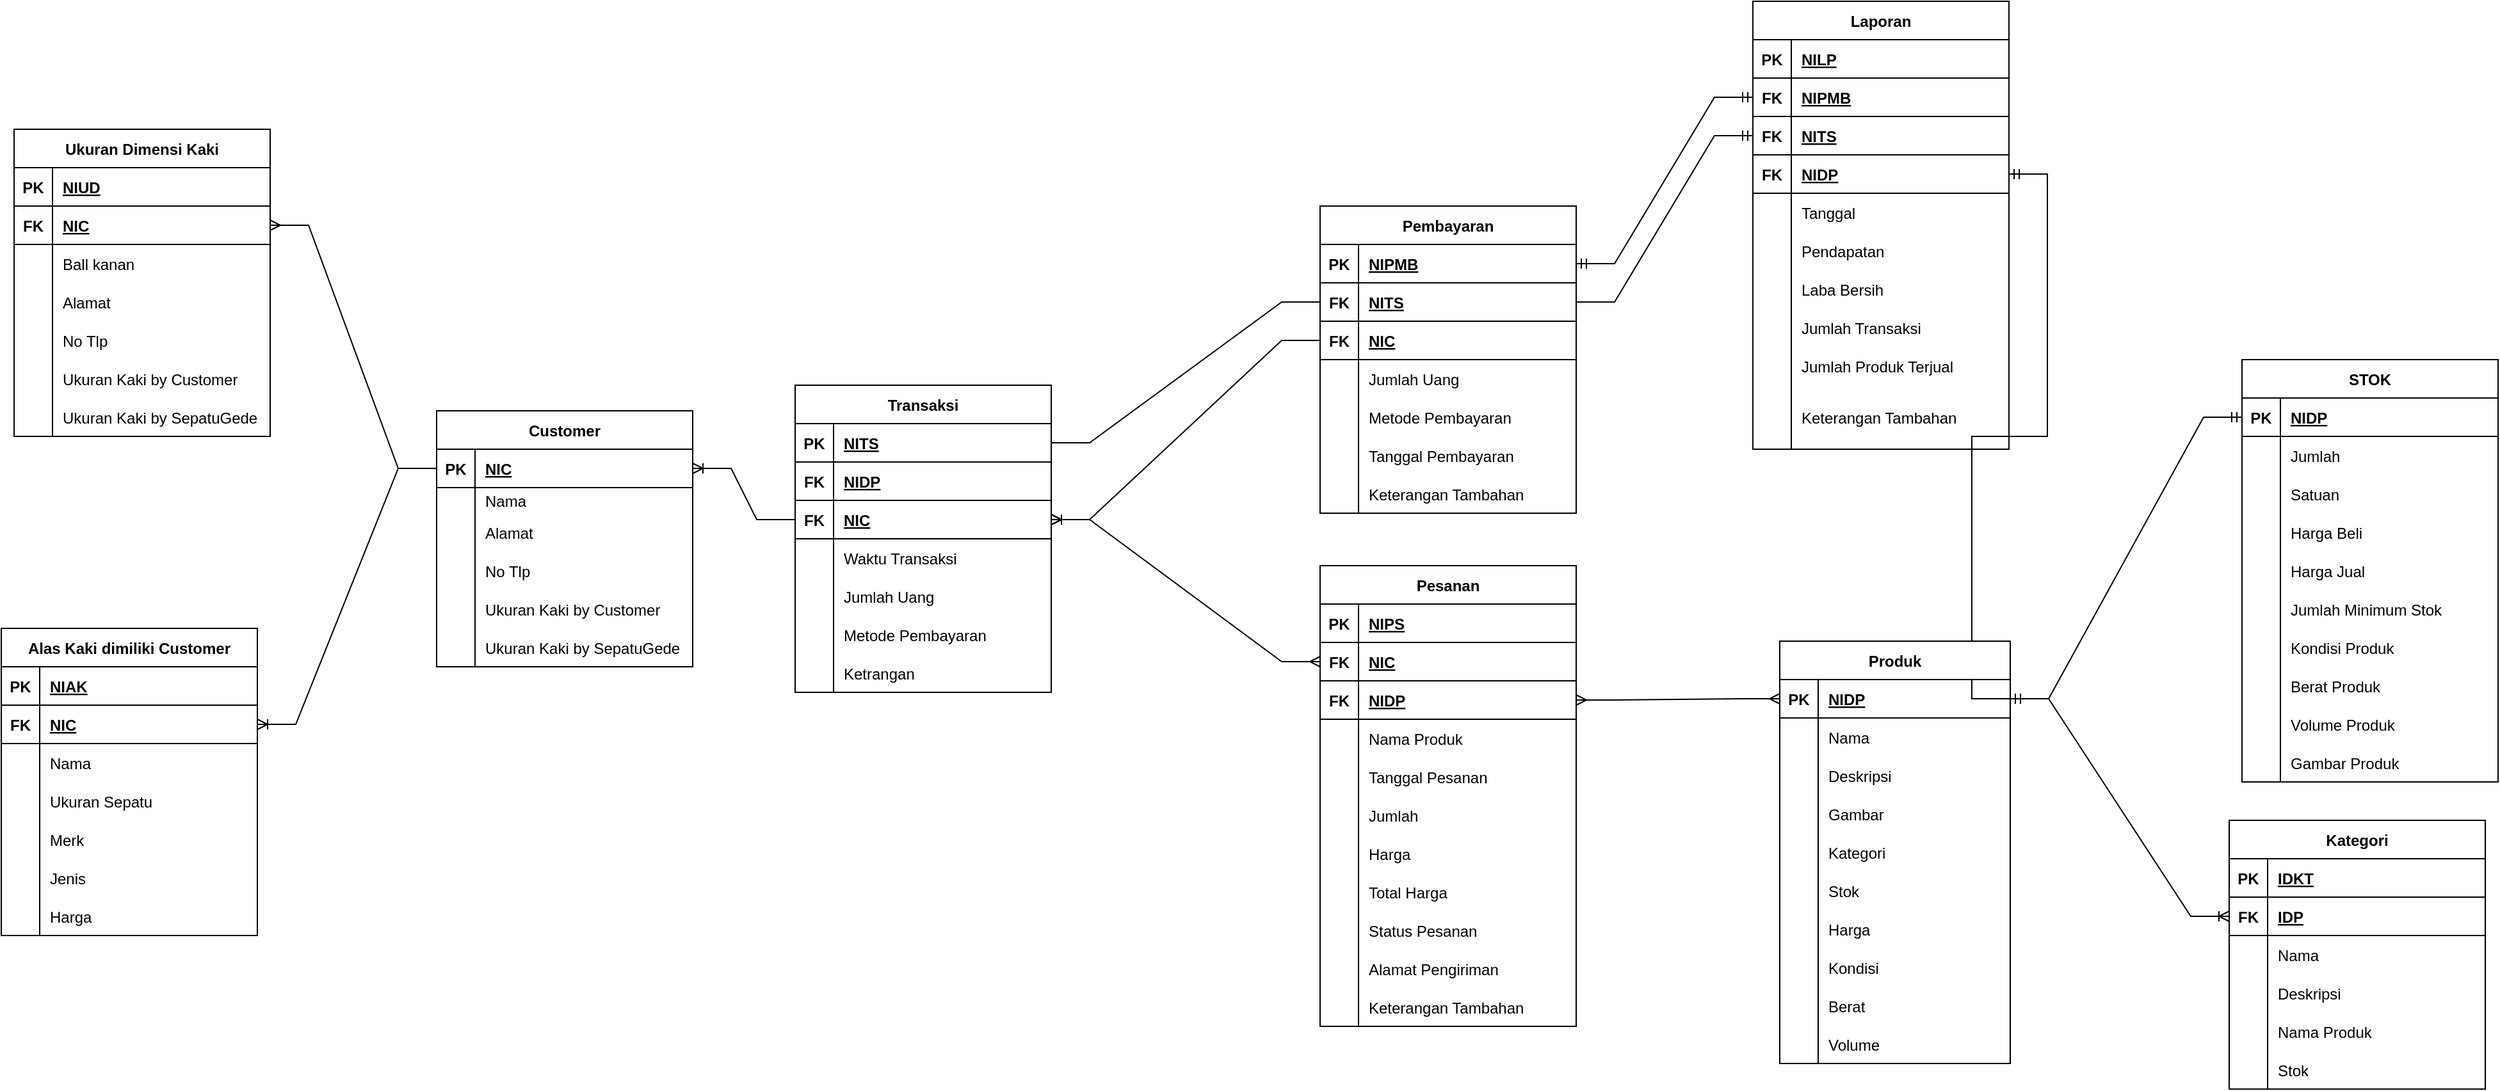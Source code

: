 <mxfile version="20.7.4" type="github">
  <diagram id="R2lEEEUBdFMjLlhIrx00" name="Page-1">
    <mxGraphModel dx="4214" dy="1291" grid="1" gridSize="10" guides="1" tooltips="1" connect="1" arrows="1" fold="1" page="1" pageScale="1" pageWidth="850" pageHeight="1100" math="0" shadow="0" extFonts="Permanent Marker^https://fonts.googleapis.com/css?family=Permanent+Marker">
      <root>
        <mxCell id="0" />
        <mxCell id="1" parent="0" />
        <mxCell id="wI239KjRIwQ3bR6DJSo1-2" value="Customer" style="shape=table;startSize=30;container=1;collapsible=1;childLayout=tableLayout;fixedRows=1;rowLines=0;fontStyle=1;align=center;resizeLast=1;" parent="1" vertex="1">
          <mxGeometry x="-1140" y="400" width="200" height="200" as="geometry" />
        </mxCell>
        <mxCell id="wI239KjRIwQ3bR6DJSo1-3" value="" style="shape=tableRow;horizontal=0;startSize=0;swimlaneHead=0;swimlaneBody=0;fillColor=none;collapsible=0;dropTarget=0;points=[[0,0.5],[1,0.5]];portConstraint=eastwest;top=0;left=0;right=0;bottom=1;" parent="wI239KjRIwQ3bR6DJSo1-2" vertex="1">
          <mxGeometry y="30" width="200" height="30" as="geometry" />
        </mxCell>
        <mxCell id="wI239KjRIwQ3bR6DJSo1-4" value="PK" style="shape=partialRectangle;connectable=0;fillColor=none;top=0;left=0;bottom=0;right=0;fontStyle=1;overflow=hidden;" parent="wI239KjRIwQ3bR6DJSo1-3" vertex="1">
          <mxGeometry width="30" height="30" as="geometry">
            <mxRectangle width="30" height="30" as="alternateBounds" />
          </mxGeometry>
        </mxCell>
        <mxCell id="wI239KjRIwQ3bR6DJSo1-5" value="NIC" style="shape=partialRectangle;connectable=0;fillColor=none;top=0;left=0;bottom=0;right=0;align=left;spacingLeft=6;fontStyle=5;overflow=hidden;" parent="wI239KjRIwQ3bR6DJSo1-3" vertex="1">
          <mxGeometry x="30" width="170" height="30" as="geometry">
            <mxRectangle width="170" height="30" as="alternateBounds" />
          </mxGeometry>
        </mxCell>
        <mxCell id="wI239KjRIwQ3bR6DJSo1-6" value="" style="shape=tableRow;horizontal=0;startSize=0;swimlaneHead=0;swimlaneBody=0;fillColor=none;collapsible=0;dropTarget=0;points=[[0,0.5],[1,0.5]];portConstraint=eastwest;top=0;left=0;right=0;bottom=0;" parent="wI239KjRIwQ3bR6DJSo1-2" vertex="1">
          <mxGeometry y="60" width="200" height="20" as="geometry" />
        </mxCell>
        <mxCell id="wI239KjRIwQ3bR6DJSo1-7" value="" style="shape=partialRectangle;connectable=0;fillColor=none;top=0;left=0;bottom=0;right=0;editable=1;overflow=hidden;" parent="wI239KjRIwQ3bR6DJSo1-6" vertex="1">
          <mxGeometry width="30" height="20" as="geometry">
            <mxRectangle width="30" height="20" as="alternateBounds" />
          </mxGeometry>
        </mxCell>
        <mxCell id="wI239KjRIwQ3bR6DJSo1-8" value="Nama " style="shape=partialRectangle;connectable=0;fillColor=none;top=0;left=0;bottom=0;right=0;align=left;spacingLeft=6;overflow=hidden;" parent="wI239KjRIwQ3bR6DJSo1-6" vertex="1">
          <mxGeometry x="30" width="170" height="20" as="geometry">
            <mxRectangle width="170" height="20" as="alternateBounds" />
          </mxGeometry>
        </mxCell>
        <mxCell id="wI239KjRIwQ3bR6DJSo1-9" value="" style="shape=tableRow;horizontal=0;startSize=0;swimlaneHead=0;swimlaneBody=0;fillColor=none;collapsible=0;dropTarget=0;points=[[0,0.5],[1,0.5]];portConstraint=eastwest;top=0;left=0;right=0;bottom=0;" parent="wI239KjRIwQ3bR6DJSo1-2" vertex="1">
          <mxGeometry y="80" width="200" height="30" as="geometry" />
        </mxCell>
        <mxCell id="wI239KjRIwQ3bR6DJSo1-10" value="" style="shape=partialRectangle;connectable=0;fillColor=none;top=0;left=0;bottom=0;right=0;editable=1;overflow=hidden;" parent="wI239KjRIwQ3bR6DJSo1-9" vertex="1">
          <mxGeometry width="30" height="30" as="geometry">
            <mxRectangle width="30" height="30" as="alternateBounds" />
          </mxGeometry>
        </mxCell>
        <mxCell id="wI239KjRIwQ3bR6DJSo1-11" value="Alamat" style="shape=partialRectangle;connectable=0;fillColor=none;top=0;left=0;bottom=0;right=0;align=left;spacingLeft=6;overflow=hidden;" parent="wI239KjRIwQ3bR6DJSo1-9" vertex="1">
          <mxGeometry x="30" width="170" height="30" as="geometry">
            <mxRectangle width="170" height="30" as="alternateBounds" />
          </mxGeometry>
        </mxCell>
        <mxCell id="wI239KjRIwQ3bR6DJSo1-12" value="" style="shape=tableRow;horizontal=0;startSize=0;swimlaneHead=0;swimlaneBody=0;fillColor=none;collapsible=0;dropTarget=0;points=[[0,0.5],[1,0.5]];portConstraint=eastwest;top=0;left=0;right=0;bottom=0;" parent="wI239KjRIwQ3bR6DJSo1-2" vertex="1">
          <mxGeometry y="110" width="200" height="30" as="geometry" />
        </mxCell>
        <mxCell id="wI239KjRIwQ3bR6DJSo1-13" value="" style="shape=partialRectangle;connectable=0;fillColor=none;top=0;left=0;bottom=0;right=0;editable=1;overflow=hidden;" parent="wI239KjRIwQ3bR6DJSo1-12" vertex="1">
          <mxGeometry width="30" height="30" as="geometry">
            <mxRectangle width="30" height="30" as="alternateBounds" />
          </mxGeometry>
        </mxCell>
        <mxCell id="wI239KjRIwQ3bR6DJSo1-14" value="No Tlp" style="shape=partialRectangle;connectable=0;fillColor=none;top=0;left=0;bottom=0;right=0;align=left;spacingLeft=6;overflow=hidden;" parent="wI239KjRIwQ3bR6DJSo1-12" vertex="1">
          <mxGeometry x="30" width="170" height="30" as="geometry">
            <mxRectangle width="170" height="30" as="alternateBounds" />
          </mxGeometry>
        </mxCell>
        <mxCell id="wI239KjRIwQ3bR6DJSo1-15" value="" style="shape=tableRow;horizontal=0;startSize=0;swimlaneHead=0;swimlaneBody=0;fillColor=none;collapsible=0;dropTarget=0;points=[[0,0.5],[1,0.5]];portConstraint=eastwest;top=0;left=0;right=0;bottom=0;" parent="wI239KjRIwQ3bR6DJSo1-2" vertex="1">
          <mxGeometry y="140" width="200" height="30" as="geometry" />
        </mxCell>
        <mxCell id="wI239KjRIwQ3bR6DJSo1-16" value="" style="shape=partialRectangle;connectable=0;fillColor=none;top=0;left=0;bottom=0;right=0;editable=1;overflow=hidden;" parent="wI239KjRIwQ3bR6DJSo1-15" vertex="1">
          <mxGeometry width="30" height="30" as="geometry">
            <mxRectangle width="30" height="30" as="alternateBounds" />
          </mxGeometry>
        </mxCell>
        <mxCell id="wI239KjRIwQ3bR6DJSo1-17" value="Ukuran Kaki by Customer" style="shape=partialRectangle;connectable=0;fillColor=none;top=0;left=0;bottom=0;right=0;align=left;spacingLeft=6;overflow=hidden;" parent="wI239KjRIwQ3bR6DJSo1-15" vertex="1">
          <mxGeometry x="30" width="170" height="30" as="geometry">
            <mxRectangle width="170" height="30" as="alternateBounds" />
          </mxGeometry>
        </mxCell>
        <mxCell id="wI239KjRIwQ3bR6DJSo1-18" value="" style="shape=tableRow;horizontal=0;startSize=0;swimlaneHead=0;swimlaneBody=0;fillColor=none;collapsible=0;dropTarget=0;points=[[0,0.5],[1,0.5]];portConstraint=eastwest;top=0;left=0;right=0;bottom=0;" parent="wI239KjRIwQ3bR6DJSo1-2" vertex="1">
          <mxGeometry y="170" width="200" height="30" as="geometry" />
        </mxCell>
        <mxCell id="wI239KjRIwQ3bR6DJSo1-19" value="" style="shape=partialRectangle;connectable=0;fillColor=none;top=0;left=0;bottom=0;right=0;editable=1;overflow=hidden;" parent="wI239KjRIwQ3bR6DJSo1-18" vertex="1">
          <mxGeometry width="30" height="30" as="geometry">
            <mxRectangle width="30" height="30" as="alternateBounds" />
          </mxGeometry>
        </mxCell>
        <mxCell id="wI239KjRIwQ3bR6DJSo1-20" value="Ukuran Kaki by SepatuGede" style="shape=partialRectangle;connectable=0;fillColor=none;top=0;left=0;bottom=0;right=0;align=left;spacingLeft=6;overflow=hidden;" parent="wI239KjRIwQ3bR6DJSo1-18" vertex="1">
          <mxGeometry x="30" width="170" height="30" as="geometry">
            <mxRectangle width="170" height="30" as="alternateBounds" />
          </mxGeometry>
        </mxCell>
        <mxCell id="wI239KjRIwQ3bR6DJSo1-21" value="Alas Kaki dimiliki Customer" style="shape=table;startSize=30;container=1;collapsible=1;childLayout=tableLayout;fixedRows=1;rowLines=0;fontStyle=1;align=center;resizeLast=1;" parent="1" vertex="1">
          <mxGeometry x="-1480" y="570" width="200" height="240" as="geometry" />
        </mxCell>
        <mxCell id="wI239KjRIwQ3bR6DJSo1-22" value="" style="shape=tableRow;horizontal=0;startSize=0;swimlaneHead=0;swimlaneBody=0;fillColor=none;collapsible=0;dropTarget=0;points=[[0,0.5],[1,0.5]];portConstraint=eastwest;top=0;left=0;right=0;bottom=1;" parent="wI239KjRIwQ3bR6DJSo1-21" vertex="1">
          <mxGeometry y="30" width="200" height="30" as="geometry" />
        </mxCell>
        <mxCell id="wI239KjRIwQ3bR6DJSo1-23" value="PK" style="shape=partialRectangle;connectable=0;fillColor=none;top=0;left=0;bottom=0;right=0;fontStyle=1;overflow=hidden;" parent="wI239KjRIwQ3bR6DJSo1-22" vertex="1">
          <mxGeometry width="30" height="30" as="geometry">
            <mxRectangle width="30" height="30" as="alternateBounds" />
          </mxGeometry>
        </mxCell>
        <mxCell id="wI239KjRIwQ3bR6DJSo1-24" value="NIAK" style="shape=partialRectangle;connectable=0;fillColor=none;top=0;left=0;bottom=0;right=0;align=left;spacingLeft=6;fontStyle=5;overflow=hidden;" parent="wI239KjRIwQ3bR6DJSo1-22" vertex="1">
          <mxGeometry x="30" width="170" height="30" as="geometry">
            <mxRectangle width="170" height="30" as="alternateBounds" />
          </mxGeometry>
        </mxCell>
        <mxCell id="wI239KjRIwQ3bR6DJSo1-25" value="" style="shape=tableRow;horizontal=0;startSize=0;swimlaneHead=0;swimlaneBody=0;fillColor=none;collapsible=0;dropTarget=0;points=[[0,0.5],[1,0.5]];portConstraint=eastwest;top=0;left=0;right=0;bottom=1;" parent="wI239KjRIwQ3bR6DJSo1-21" vertex="1">
          <mxGeometry y="60" width="200" height="30" as="geometry" />
        </mxCell>
        <mxCell id="wI239KjRIwQ3bR6DJSo1-26" value="FK" style="shape=partialRectangle;connectable=0;fillColor=none;top=0;left=0;bottom=0;right=0;fontStyle=1;overflow=hidden;" parent="wI239KjRIwQ3bR6DJSo1-25" vertex="1">
          <mxGeometry width="30" height="30" as="geometry">
            <mxRectangle width="30" height="30" as="alternateBounds" />
          </mxGeometry>
        </mxCell>
        <mxCell id="wI239KjRIwQ3bR6DJSo1-27" value="NIC" style="shape=partialRectangle;connectable=0;fillColor=none;top=0;left=0;bottom=0;right=0;align=left;spacingLeft=6;fontStyle=5;overflow=hidden;" parent="wI239KjRIwQ3bR6DJSo1-25" vertex="1">
          <mxGeometry x="30" width="170" height="30" as="geometry">
            <mxRectangle width="170" height="30" as="alternateBounds" />
          </mxGeometry>
        </mxCell>
        <mxCell id="wI239KjRIwQ3bR6DJSo1-28" value="" style="shape=tableRow;horizontal=0;startSize=0;swimlaneHead=0;swimlaneBody=0;fillColor=none;collapsible=0;dropTarget=0;points=[[0,0.5],[1,0.5]];portConstraint=eastwest;top=0;left=0;right=0;bottom=0;" parent="wI239KjRIwQ3bR6DJSo1-21" vertex="1">
          <mxGeometry y="90" width="200" height="30" as="geometry" />
        </mxCell>
        <mxCell id="wI239KjRIwQ3bR6DJSo1-29" value="" style="shape=partialRectangle;connectable=0;fillColor=none;top=0;left=0;bottom=0;right=0;editable=1;overflow=hidden;" parent="wI239KjRIwQ3bR6DJSo1-28" vertex="1">
          <mxGeometry width="30" height="30" as="geometry">
            <mxRectangle width="30" height="30" as="alternateBounds" />
          </mxGeometry>
        </mxCell>
        <mxCell id="wI239KjRIwQ3bR6DJSo1-30" value="Nama " style="shape=partialRectangle;connectable=0;fillColor=none;top=0;left=0;bottom=0;right=0;align=left;spacingLeft=6;overflow=hidden;" parent="wI239KjRIwQ3bR6DJSo1-28" vertex="1">
          <mxGeometry x="30" width="170" height="30" as="geometry">
            <mxRectangle width="170" height="30" as="alternateBounds" />
          </mxGeometry>
        </mxCell>
        <mxCell id="wI239KjRIwQ3bR6DJSo1-31" value="" style="shape=tableRow;horizontal=0;startSize=0;swimlaneHead=0;swimlaneBody=0;fillColor=none;collapsible=0;dropTarget=0;points=[[0,0.5],[1,0.5]];portConstraint=eastwest;top=0;left=0;right=0;bottom=0;" parent="wI239KjRIwQ3bR6DJSo1-21" vertex="1">
          <mxGeometry y="120" width="200" height="30" as="geometry" />
        </mxCell>
        <mxCell id="wI239KjRIwQ3bR6DJSo1-32" value="" style="shape=partialRectangle;connectable=0;fillColor=none;top=0;left=0;bottom=0;right=0;editable=1;overflow=hidden;" parent="wI239KjRIwQ3bR6DJSo1-31" vertex="1">
          <mxGeometry width="30" height="30" as="geometry">
            <mxRectangle width="30" height="30" as="alternateBounds" />
          </mxGeometry>
        </mxCell>
        <mxCell id="wI239KjRIwQ3bR6DJSo1-33" value="Ukuran Sepatu" style="shape=partialRectangle;connectable=0;fillColor=none;top=0;left=0;bottom=0;right=0;align=left;spacingLeft=6;overflow=hidden;" parent="wI239KjRIwQ3bR6DJSo1-31" vertex="1">
          <mxGeometry x="30" width="170" height="30" as="geometry">
            <mxRectangle width="170" height="30" as="alternateBounds" />
          </mxGeometry>
        </mxCell>
        <mxCell id="wI239KjRIwQ3bR6DJSo1-34" value="" style="shape=tableRow;horizontal=0;startSize=0;swimlaneHead=0;swimlaneBody=0;fillColor=none;collapsible=0;dropTarget=0;points=[[0,0.5],[1,0.5]];portConstraint=eastwest;top=0;left=0;right=0;bottom=0;" parent="wI239KjRIwQ3bR6DJSo1-21" vertex="1">
          <mxGeometry y="150" width="200" height="30" as="geometry" />
        </mxCell>
        <mxCell id="wI239KjRIwQ3bR6DJSo1-35" value="" style="shape=partialRectangle;connectable=0;fillColor=none;top=0;left=0;bottom=0;right=0;editable=1;overflow=hidden;" parent="wI239KjRIwQ3bR6DJSo1-34" vertex="1">
          <mxGeometry width="30" height="30" as="geometry">
            <mxRectangle width="30" height="30" as="alternateBounds" />
          </mxGeometry>
        </mxCell>
        <mxCell id="wI239KjRIwQ3bR6DJSo1-36" value="Merk" style="shape=partialRectangle;connectable=0;fillColor=none;top=0;left=0;bottom=0;right=0;align=left;spacingLeft=6;overflow=hidden;" parent="wI239KjRIwQ3bR6DJSo1-34" vertex="1">
          <mxGeometry x="30" width="170" height="30" as="geometry">
            <mxRectangle width="170" height="30" as="alternateBounds" />
          </mxGeometry>
        </mxCell>
        <mxCell id="wI239KjRIwQ3bR6DJSo1-37" value="" style="shape=tableRow;horizontal=0;startSize=0;swimlaneHead=0;swimlaneBody=0;fillColor=none;collapsible=0;dropTarget=0;points=[[0,0.5],[1,0.5]];portConstraint=eastwest;top=0;left=0;right=0;bottom=0;" parent="wI239KjRIwQ3bR6DJSo1-21" vertex="1">
          <mxGeometry y="180" width="200" height="30" as="geometry" />
        </mxCell>
        <mxCell id="wI239KjRIwQ3bR6DJSo1-38" value="" style="shape=partialRectangle;connectable=0;fillColor=none;top=0;left=0;bottom=0;right=0;editable=1;overflow=hidden;" parent="wI239KjRIwQ3bR6DJSo1-37" vertex="1">
          <mxGeometry width="30" height="30" as="geometry">
            <mxRectangle width="30" height="30" as="alternateBounds" />
          </mxGeometry>
        </mxCell>
        <mxCell id="wI239KjRIwQ3bR6DJSo1-39" value="Jenis" style="shape=partialRectangle;connectable=0;fillColor=none;top=0;left=0;bottom=0;right=0;align=left;spacingLeft=6;overflow=hidden;" parent="wI239KjRIwQ3bR6DJSo1-37" vertex="1">
          <mxGeometry x="30" width="170" height="30" as="geometry">
            <mxRectangle width="170" height="30" as="alternateBounds" />
          </mxGeometry>
        </mxCell>
        <mxCell id="wI239KjRIwQ3bR6DJSo1-40" value="" style="shape=tableRow;horizontal=0;startSize=0;swimlaneHead=0;swimlaneBody=0;fillColor=none;collapsible=0;dropTarget=0;points=[[0,0.5],[1,0.5]];portConstraint=eastwest;top=0;left=0;right=0;bottom=0;" parent="wI239KjRIwQ3bR6DJSo1-21" vertex="1">
          <mxGeometry y="210" width="200" height="30" as="geometry" />
        </mxCell>
        <mxCell id="wI239KjRIwQ3bR6DJSo1-41" value="" style="shape=partialRectangle;connectable=0;fillColor=none;top=0;left=0;bottom=0;right=0;editable=1;overflow=hidden;" parent="wI239KjRIwQ3bR6DJSo1-40" vertex="1">
          <mxGeometry width="30" height="30" as="geometry">
            <mxRectangle width="30" height="30" as="alternateBounds" />
          </mxGeometry>
        </mxCell>
        <mxCell id="wI239KjRIwQ3bR6DJSo1-42" value="Harga" style="shape=partialRectangle;connectable=0;fillColor=none;top=0;left=0;bottom=0;right=0;align=left;spacingLeft=6;overflow=hidden;" parent="wI239KjRIwQ3bR6DJSo1-40" vertex="1">
          <mxGeometry x="30" width="170" height="30" as="geometry">
            <mxRectangle width="170" height="30" as="alternateBounds" />
          </mxGeometry>
        </mxCell>
        <mxCell id="wI239KjRIwQ3bR6DJSo1-43" value="" style="edgeStyle=entityRelationEdgeStyle;fontSize=12;html=1;endArrow=ERoneToMany;rounded=0;entryX=1;entryY=0.5;entryDx=0;entryDy=0;exitX=0;exitY=0.5;exitDx=0;exitDy=0;" parent="1" source="wI239KjRIwQ3bR6DJSo1-3" target="wI239KjRIwQ3bR6DJSo1-25" edge="1">
          <mxGeometry width="100" height="100" relative="1" as="geometry">
            <mxPoint x="-940" y="300" as="sourcePoint" />
            <mxPoint x="390" y="270" as="targetPoint" />
          </mxGeometry>
        </mxCell>
        <mxCell id="wI239KjRIwQ3bR6DJSo1-44" value="Ukuran Dimensi Kaki" style="shape=table;startSize=30;container=1;collapsible=1;childLayout=tableLayout;fixedRows=1;rowLines=0;fontStyle=1;align=center;resizeLast=1;" parent="1" vertex="1">
          <mxGeometry x="-1470" y="180" width="200" height="240" as="geometry" />
        </mxCell>
        <mxCell id="wI239KjRIwQ3bR6DJSo1-45" value="" style="shape=tableRow;horizontal=0;startSize=0;swimlaneHead=0;swimlaneBody=0;fillColor=none;collapsible=0;dropTarget=0;points=[[0,0.5],[1,0.5]];portConstraint=eastwest;top=0;left=0;right=0;bottom=1;" parent="wI239KjRIwQ3bR6DJSo1-44" vertex="1">
          <mxGeometry y="30" width="200" height="30" as="geometry" />
        </mxCell>
        <mxCell id="wI239KjRIwQ3bR6DJSo1-46" value="PK" style="shape=partialRectangle;connectable=0;fillColor=none;top=0;left=0;bottom=0;right=0;fontStyle=1;overflow=hidden;" parent="wI239KjRIwQ3bR6DJSo1-45" vertex="1">
          <mxGeometry width="30" height="30" as="geometry">
            <mxRectangle width="30" height="30" as="alternateBounds" />
          </mxGeometry>
        </mxCell>
        <mxCell id="wI239KjRIwQ3bR6DJSo1-47" value="NIUD" style="shape=partialRectangle;connectable=0;fillColor=none;top=0;left=0;bottom=0;right=0;align=left;spacingLeft=6;fontStyle=5;overflow=hidden;" parent="wI239KjRIwQ3bR6DJSo1-45" vertex="1">
          <mxGeometry x="30" width="170" height="30" as="geometry">
            <mxRectangle width="170" height="30" as="alternateBounds" />
          </mxGeometry>
        </mxCell>
        <mxCell id="wI239KjRIwQ3bR6DJSo1-48" value="" style="shape=tableRow;horizontal=0;startSize=0;swimlaneHead=0;swimlaneBody=0;fillColor=none;collapsible=0;dropTarget=0;points=[[0,0.5],[1,0.5]];portConstraint=eastwest;top=0;left=0;right=0;bottom=1;" parent="wI239KjRIwQ3bR6DJSo1-44" vertex="1">
          <mxGeometry y="60" width="200" height="30" as="geometry" />
        </mxCell>
        <mxCell id="wI239KjRIwQ3bR6DJSo1-49" value="FK" style="shape=partialRectangle;connectable=0;fillColor=none;top=0;left=0;bottom=0;right=0;fontStyle=1;overflow=hidden;" parent="wI239KjRIwQ3bR6DJSo1-48" vertex="1">
          <mxGeometry width="30" height="30" as="geometry">
            <mxRectangle width="30" height="30" as="alternateBounds" />
          </mxGeometry>
        </mxCell>
        <mxCell id="wI239KjRIwQ3bR6DJSo1-50" value="NIC" style="shape=partialRectangle;connectable=0;fillColor=none;top=0;left=0;bottom=0;right=0;align=left;spacingLeft=6;fontStyle=5;overflow=hidden;" parent="wI239KjRIwQ3bR6DJSo1-48" vertex="1">
          <mxGeometry x="30" width="170" height="30" as="geometry">
            <mxRectangle width="170" height="30" as="alternateBounds" />
          </mxGeometry>
        </mxCell>
        <mxCell id="wI239KjRIwQ3bR6DJSo1-51" value="" style="shape=tableRow;horizontal=0;startSize=0;swimlaneHead=0;swimlaneBody=0;fillColor=none;collapsible=0;dropTarget=0;points=[[0,0.5],[1,0.5]];portConstraint=eastwest;top=0;left=0;right=0;bottom=0;" parent="wI239KjRIwQ3bR6DJSo1-44" vertex="1">
          <mxGeometry y="90" width="200" height="30" as="geometry" />
        </mxCell>
        <mxCell id="wI239KjRIwQ3bR6DJSo1-52" value="" style="shape=partialRectangle;connectable=0;fillColor=none;top=0;left=0;bottom=0;right=0;editable=1;overflow=hidden;" parent="wI239KjRIwQ3bR6DJSo1-51" vertex="1">
          <mxGeometry width="30" height="30" as="geometry">
            <mxRectangle width="30" height="30" as="alternateBounds" />
          </mxGeometry>
        </mxCell>
        <mxCell id="wI239KjRIwQ3bR6DJSo1-53" value="Ball kanan" style="shape=partialRectangle;connectable=0;fillColor=none;top=0;left=0;bottom=0;right=0;align=left;spacingLeft=6;overflow=hidden;" parent="wI239KjRIwQ3bR6DJSo1-51" vertex="1">
          <mxGeometry x="30" width="170" height="30" as="geometry">
            <mxRectangle width="170" height="30" as="alternateBounds" />
          </mxGeometry>
        </mxCell>
        <mxCell id="wI239KjRIwQ3bR6DJSo1-54" value="" style="shape=tableRow;horizontal=0;startSize=0;swimlaneHead=0;swimlaneBody=0;fillColor=none;collapsible=0;dropTarget=0;points=[[0,0.5],[1,0.5]];portConstraint=eastwest;top=0;left=0;right=0;bottom=0;" parent="wI239KjRIwQ3bR6DJSo1-44" vertex="1">
          <mxGeometry y="120" width="200" height="30" as="geometry" />
        </mxCell>
        <mxCell id="wI239KjRIwQ3bR6DJSo1-55" value="" style="shape=partialRectangle;connectable=0;fillColor=none;top=0;left=0;bottom=0;right=0;editable=1;overflow=hidden;" parent="wI239KjRIwQ3bR6DJSo1-54" vertex="1">
          <mxGeometry width="30" height="30" as="geometry">
            <mxRectangle width="30" height="30" as="alternateBounds" />
          </mxGeometry>
        </mxCell>
        <mxCell id="wI239KjRIwQ3bR6DJSo1-56" value="Alamat" style="shape=partialRectangle;connectable=0;fillColor=none;top=0;left=0;bottom=0;right=0;align=left;spacingLeft=6;overflow=hidden;" parent="wI239KjRIwQ3bR6DJSo1-54" vertex="1">
          <mxGeometry x="30" width="170" height="30" as="geometry">
            <mxRectangle width="170" height="30" as="alternateBounds" />
          </mxGeometry>
        </mxCell>
        <mxCell id="wI239KjRIwQ3bR6DJSo1-57" value="" style="shape=tableRow;horizontal=0;startSize=0;swimlaneHead=0;swimlaneBody=0;fillColor=none;collapsible=0;dropTarget=0;points=[[0,0.5],[1,0.5]];portConstraint=eastwest;top=0;left=0;right=0;bottom=0;" parent="wI239KjRIwQ3bR6DJSo1-44" vertex="1">
          <mxGeometry y="150" width="200" height="30" as="geometry" />
        </mxCell>
        <mxCell id="wI239KjRIwQ3bR6DJSo1-58" value="" style="shape=partialRectangle;connectable=0;fillColor=none;top=0;left=0;bottom=0;right=0;editable=1;overflow=hidden;" parent="wI239KjRIwQ3bR6DJSo1-57" vertex="1">
          <mxGeometry width="30" height="30" as="geometry">
            <mxRectangle width="30" height="30" as="alternateBounds" />
          </mxGeometry>
        </mxCell>
        <mxCell id="wI239KjRIwQ3bR6DJSo1-59" value="No Tlp" style="shape=partialRectangle;connectable=0;fillColor=none;top=0;left=0;bottom=0;right=0;align=left;spacingLeft=6;overflow=hidden;" parent="wI239KjRIwQ3bR6DJSo1-57" vertex="1">
          <mxGeometry x="30" width="170" height="30" as="geometry">
            <mxRectangle width="170" height="30" as="alternateBounds" />
          </mxGeometry>
        </mxCell>
        <mxCell id="wI239KjRIwQ3bR6DJSo1-60" value="" style="shape=tableRow;horizontal=0;startSize=0;swimlaneHead=0;swimlaneBody=0;fillColor=none;collapsible=0;dropTarget=0;points=[[0,0.5],[1,0.5]];portConstraint=eastwest;top=0;left=0;right=0;bottom=0;" parent="wI239KjRIwQ3bR6DJSo1-44" vertex="1">
          <mxGeometry y="180" width="200" height="30" as="geometry" />
        </mxCell>
        <mxCell id="wI239KjRIwQ3bR6DJSo1-61" value="" style="shape=partialRectangle;connectable=0;fillColor=none;top=0;left=0;bottom=0;right=0;editable=1;overflow=hidden;" parent="wI239KjRIwQ3bR6DJSo1-60" vertex="1">
          <mxGeometry width="30" height="30" as="geometry">
            <mxRectangle width="30" height="30" as="alternateBounds" />
          </mxGeometry>
        </mxCell>
        <mxCell id="wI239KjRIwQ3bR6DJSo1-62" value="Ukuran Kaki by Customer" style="shape=partialRectangle;connectable=0;fillColor=none;top=0;left=0;bottom=0;right=0;align=left;spacingLeft=6;overflow=hidden;" parent="wI239KjRIwQ3bR6DJSo1-60" vertex="1">
          <mxGeometry x="30" width="170" height="30" as="geometry">
            <mxRectangle width="170" height="30" as="alternateBounds" />
          </mxGeometry>
        </mxCell>
        <mxCell id="wI239KjRIwQ3bR6DJSo1-63" value="" style="shape=tableRow;horizontal=0;startSize=0;swimlaneHead=0;swimlaneBody=0;fillColor=none;collapsible=0;dropTarget=0;points=[[0,0.5],[1,0.5]];portConstraint=eastwest;top=0;left=0;right=0;bottom=0;" parent="wI239KjRIwQ3bR6DJSo1-44" vertex="1">
          <mxGeometry y="210" width="200" height="30" as="geometry" />
        </mxCell>
        <mxCell id="wI239KjRIwQ3bR6DJSo1-64" value="" style="shape=partialRectangle;connectable=0;fillColor=none;top=0;left=0;bottom=0;right=0;editable=1;overflow=hidden;" parent="wI239KjRIwQ3bR6DJSo1-63" vertex="1">
          <mxGeometry width="30" height="30" as="geometry">
            <mxRectangle width="30" height="30" as="alternateBounds" />
          </mxGeometry>
        </mxCell>
        <mxCell id="wI239KjRIwQ3bR6DJSo1-65" value="Ukuran Kaki by SepatuGede" style="shape=partialRectangle;connectable=0;fillColor=none;top=0;left=0;bottom=0;right=0;align=left;spacingLeft=6;overflow=hidden;" parent="wI239KjRIwQ3bR6DJSo1-63" vertex="1">
          <mxGeometry x="30" width="170" height="30" as="geometry">
            <mxRectangle width="170" height="30" as="alternateBounds" />
          </mxGeometry>
        </mxCell>
        <mxCell id="wI239KjRIwQ3bR6DJSo1-66" value="" style="edgeStyle=entityRelationEdgeStyle;fontSize=12;html=1;endArrow=ERmany;rounded=0;exitX=0;exitY=0.5;exitDx=0;exitDy=0;entryX=1;entryY=0.5;entryDx=0;entryDy=0;" parent="1" source="wI239KjRIwQ3bR6DJSo1-3" target="wI239KjRIwQ3bR6DJSo1-48" edge="1">
          <mxGeometry width="100" height="100" relative="1" as="geometry">
            <mxPoint x="290" y="600" as="sourcePoint" />
            <mxPoint x="390" y="500" as="targetPoint" />
          </mxGeometry>
        </mxCell>
        <mxCell id="wI239KjRIwQ3bR6DJSo1-89" value="Kategori" style="shape=table;startSize=30;container=1;collapsible=1;childLayout=tableLayout;fixedRows=1;rowLines=0;fontStyle=1;align=center;resizeLast=1;" parent="1" vertex="1">
          <mxGeometry x="260" y="720" width="200" height="210" as="geometry" />
        </mxCell>
        <mxCell id="wI239KjRIwQ3bR6DJSo1-90" value="" style="shape=tableRow;horizontal=0;startSize=0;swimlaneHead=0;swimlaneBody=0;fillColor=none;collapsible=0;dropTarget=0;points=[[0,0.5],[1,0.5]];portConstraint=eastwest;top=0;left=0;right=0;bottom=1;" parent="wI239KjRIwQ3bR6DJSo1-89" vertex="1">
          <mxGeometry y="30" width="200" height="30" as="geometry" />
        </mxCell>
        <mxCell id="wI239KjRIwQ3bR6DJSo1-91" value="PK" style="shape=partialRectangle;connectable=0;fillColor=none;top=0;left=0;bottom=0;right=0;fontStyle=1;overflow=hidden;" parent="wI239KjRIwQ3bR6DJSo1-90" vertex="1">
          <mxGeometry width="30" height="30" as="geometry">
            <mxRectangle width="30" height="30" as="alternateBounds" />
          </mxGeometry>
        </mxCell>
        <mxCell id="wI239KjRIwQ3bR6DJSo1-92" value="IDKT" style="shape=partialRectangle;connectable=0;fillColor=none;top=0;left=0;bottom=0;right=0;align=left;spacingLeft=6;fontStyle=5;overflow=hidden;" parent="wI239KjRIwQ3bR6DJSo1-90" vertex="1">
          <mxGeometry x="30" width="170" height="30" as="geometry">
            <mxRectangle width="170" height="30" as="alternateBounds" />
          </mxGeometry>
        </mxCell>
        <mxCell id="wI239KjRIwQ3bR6DJSo1-93" value="" style="shape=tableRow;horizontal=0;startSize=0;swimlaneHead=0;swimlaneBody=0;fillColor=none;collapsible=0;dropTarget=0;points=[[0,0.5],[1,0.5]];portConstraint=eastwest;top=0;left=0;right=0;bottom=1;" parent="wI239KjRIwQ3bR6DJSo1-89" vertex="1">
          <mxGeometry y="60" width="200" height="30" as="geometry" />
        </mxCell>
        <mxCell id="wI239KjRIwQ3bR6DJSo1-94" value="FK" style="shape=partialRectangle;connectable=0;fillColor=none;top=0;left=0;bottom=0;right=0;fontStyle=1;overflow=hidden;" parent="wI239KjRIwQ3bR6DJSo1-93" vertex="1">
          <mxGeometry width="30" height="30" as="geometry">
            <mxRectangle width="30" height="30" as="alternateBounds" />
          </mxGeometry>
        </mxCell>
        <mxCell id="wI239KjRIwQ3bR6DJSo1-95" value="IDP" style="shape=partialRectangle;connectable=0;fillColor=none;top=0;left=0;bottom=0;right=0;align=left;spacingLeft=6;fontStyle=5;overflow=hidden;" parent="wI239KjRIwQ3bR6DJSo1-93" vertex="1">
          <mxGeometry x="30" width="170" height="30" as="geometry">
            <mxRectangle width="170" height="30" as="alternateBounds" />
          </mxGeometry>
        </mxCell>
        <mxCell id="wI239KjRIwQ3bR6DJSo1-96" value="" style="shape=tableRow;horizontal=0;startSize=0;swimlaneHead=0;swimlaneBody=0;fillColor=none;collapsible=0;dropTarget=0;points=[[0,0.5],[1,0.5]];portConstraint=eastwest;top=0;left=0;right=0;bottom=0;" parent="wI239KjRIwQ3bR6DJSo1-89" vertex="1">
          <mxGeometry y="90" width="200" height="30" as="geometry" />
        </mxCell>
        <mxCell id="wI239KjRIwQ3bR6DJSo1-97" value="" style="shape=partialRectangle;connectable=0;fillColor=none;top=0;left=0;bottom=0;right=0;editable=1;overflow=hidden;" parent="wI239KjRIwQ3bR6DJSo1-96" vertex="1">
          <mxGeometry width="30" height="30" as="geometry">
            <mxRectangle width="30" height="30" as="alternateBounds" />
          </mxGeometry>
        </mxCell>
        <mxCell id="wI239KjRIwQ3bR6DJSo1-98" value="Nama " style="shape=partialRectangle;connectable=0;fillColor=none;top=0;left=0;bottom=0;right=0;align=left;spacingLeft=6;overflow=hidden;" parent="wI239KjRIwQ3bR6DJSo1-96" vertex="1">
          <mxGeometry x="30" width="170" height="30" as="geometry">
            <mxRectangle width="170" height="30" as="alternateBounds" />
          </mxGeometry>
        </mxCell>
        <mxCell id="wI239KjRIwQ3bR6DJSo1-99" value="" style="shape=tableRow;horizontal=0;startSize=0;swimlaneHead=0;swimlaneBody=0;fillColor=none;collapsible=0;dropTarget=0;points=[[0,0.5],[1,0.5]];portConstraint=eastwest;top=0;left=0;right=0;bottom=0;" parent="wI239KjRIwQ3bR6DJSo1-89" vertex="1">
          <mxGeometry y="120" width="200" height="30" as="geometry" />
        </mxCell>
        <mxCell id="wI239KjRIwQ3bR6DJSo1-100" value="" style="shape=partialRectangle;connectable=0;fillColor=none;top=0;left=0;bottom=0;right=0;editable=1;overflow=hidden;" parent="wI239KjRIwQ3bR6DJSo1-99" vertex="1">
          <mxGeometry width="30" height="30" as="geometry">
            <mxRectangle width="30" height="30" as="alternateBounds" />
          </mxGeometry>
        </mxCell>
        <mxCell id="wI239KjRIwQ3bR6DJSo1-101" value="Deskripsi" style="shape=partialRectangle;connectable=0;fillColor=none;top=0;left=0;bottom=0;right=0;align=left;spacingLeft=6;overflow=hidden;" parent="wI239KjRIwQ3bR6DJSo1-99" vertex="1">
          <mxGeometry x="30" width="170" height="30" as="geometry">
            <mxRectangle width="170" height="30" as="alternateBounds" />
          </mxGeometry>
        </mxCell>
        <mxCell id="wI239KjRIwQ3bR6DJSo1-102" value="" style="shape=tableRow;horizontal=0;startSize=0;swimlaneHead=0;swimlaneBody=0;fillColor=none;collapsible=0;dropTarget=0;points=[[0,0.5],[1,0.5]];portConstraint=eastwest;top=0;left=0;right=0;bottom=0;" parent="wI239KjRIwQ3bR6DJSo1-89" vertex="1">
          <mxGeometry y="150" width="200" height="30" as="geometry" />
        </mxCell>
        <mxCell id="wI239KjRIwQ3bR6DJSo1-103" value="" style="shape=partialRectangle;connectable=0;fillColor=none;top=0;left=0;bottom=0;right=0;editable=1;overflow=hidden;" parent="wI239KjRIwQ3bR6DJSo1-102" vertex="1">
          <mxGeometry width="30" height="30" as="geometry">
            <mxRectangle width="30" height="30" as="alternateBounds" />
          </mxGeometry>
        </mxCell>
        <mxCell id="wI239KjRIwQ3bR6DJSo1-104" value="Nama Produk" style="shape=partialRectangle;connectable=0;fillColor=none;top=0;left=0;bottom=0;right=0;align=left;spacingLeft=6;overflow=hidden;" parent="wI239KjRIwQ3bR6DJSo1-102" vertex="1">
          <mxGeometry x="30" width="170" height="30" as="geometry">
            <mxRectangle width="170" height="30" as="alternateBounds" />
          </mxGeometry>
        </mxCell>
        <mxCell id="wI239KjRIwQ3bR6DJSo1-105" value="" style="shape=tableRow;horizontal=0;startSize=0;swimlaneHead=0;swimlaneBody=0;fillColor=none;collapsible=0;dropTarget=0;points=[[0,0.5],[1,0.5]];portConstraint=eastwest;top=0;left=0;right=0;bottom=0;" parent="wI239KjRIwQ3bR6DJSo1-89" vertex="1">
          <mxGeometry y="180" width="200" height="30" as="geometry" />
        </mxCell>
        <mxCell id="wI239KjRIwQ3bR6DJSo1-106" value="" style="shape=partialRectangle;connectable=0;fillColor=none;top=0;left=0;bottom=0;right=0;editable=1;overflow=hidden;" parent="wI239KjRIwQ3bR6DJSo1-105" vertex="1">
          <mxGeometry width="30" height="30" as="geometry">
            <mxRectangle width="30" height="30" as="alternateBounds" />
          </mxGeometry>
        </mxCell>
        <mxCell id="wI239KjRIwQ3bR6DJSo1-107" value="Stok" style="shape=partialRectangle;connectable=0;fillColor=none;top=0;left=0;bottom=0;right=0;align=left;spacingLeft=6;overflow=hidden;" parent="wI239KjRIwQ3bR6DJSo1-105" vertex="1">
          <mxGeometry x="30" width="170" height="30" as="geometry">
            <mxRectangle width="170" height="30" as="alternateBounds" />
          </mxGeometry>
        </mxCell>
        <mxCell id="wI239KjRIwQ3bR6DJSo1-108" value="" style="edgeStyle=entityRelationEdgeStyle;fontSize=12;html=1;endArrow=ERoneToMany;rounded=0;exitX=1;exitY=0.5;exitDx=0;exitDy=0;" parent="1" source="wI239KjRIwQ3bR6DJSo1-68" target="wI239KjRIwQ3bR6DJSo1-93" edge="1">
          <mxGeometry width="100" height="100" relative="1" as="geometry">
            <mxPoint x="-30" y="290" as="sourcePoint" />
            <mxPoint x="70" y="190" as="targetPoint" />
          </mxGeometry>
        </mxCell>
        <mxCell id="wI239KjRIwQ3bR6DJSo1-109" value="Pesanan" style="shape=table;startSize=30;container=1;collapsible=1;childLayout=tableLayout;fixedRows=1;rowLines=0;fontStyle=1;align=center;resizeLast=1;" parent="1" vertex="1">
          <mxGeometry x="-450" y="521" width="200" height="360" as="geometry" />
        </mxCell>
        <mxCell id="wI239KjRIwQ3bR6DJSo1-110" value="" style="shape=tableRow;horizontal=0;startSize=0;swimlaneHead=0;swimlaneBody=0;fillColor=none;collapsible=0;dropTarget=0;points=[[0,0.5],[1,0.5]];portConstraint=eastwest;top=0;left=0;right=0;bottom=1;" parent="wI239KjRIwQ3bR6DJSo1-109" vertex="1">
          <mxGeometry y="30" width="200" height="30" as="geometry" />
        </mxCell>
        <mxCell id="wI239KjRIwQ3bR6DJSo1-111" value="PK" style="shape=partialRectangle;connectable=0;fillColor=none;top=0;left=0;bottom=0;right=0;fontStyle=1;overflow=hidden;" parent="wI239KjRIwQ3bR6DJSo1-110" vertex="1">
          <mxGeometry width="30" height="30" as="geometry">
            <mxRectangle width="30" height="30" as="alternateBounds" />
          </mxGeometry>
        </mxCell>
        <mxCell id="wI239KjRIwQ3bR6DJSo1-112" value="NIPS" style="shape=partialRectangle;connectable=0;fillColor=none;top=0;left=0;bottom=0;right=0;align=left;spacingLeft=6;fontStyle=5;overflow=hidden;" parent="wI239KjRIwQ3bR6DJSo1-110" vertex="1">
          <mxGeometry x="30" width="170" height="30" as="geometry">
            <mxRectangle width="170" height="30" as="alternateBounds" />
          </mxGeometry>
        </mxCell>
        <mxCell id="wI239KjRIwQ3bR6DJSo1-134" value="" style="shape=tableRow;horizontal=0;startSize=0;swimlaneHead=0;swimlaneBody=0;fillColor=none;collapsible=0;dropTarget=0;points=[[0,0.5],[1,0.5]];portConstraint=eastwest;top=0;left=0;right=0;bottom=1;" parent="wI239KjRIwQ3bR6DJSo1-109" vertex="1">
          <mxGeometry y="60" width="200" height="30" as="geometry" />
        </mxCell>
        <mxCell id="wI239KjRIwQ3bR6DJSo1-135" value="FK" style="shape=partialRectangle;connectable=0;fillColor=none;top=0;left=0;bottom=0;right=0;fontStyle=1;overflow=hidden;" parent="wI239KjRIwQ3bR6DJSo1-134" vertex="1">
          <mxGeometry width="30" height="30" as="geometry">
            <mxRectangle width="30" height="30" as="alternateBounds" />
          </mxGeometry>
        </mxCell>
        <mxCell id="wI239KjRIwQ3bR6DJSo1-136" value="NIC" style="shape=partialRectangle;connectable=0;fillColor=none;top=0;left=0;bottom=0;right=0;align=left;spacingLeft=6;fontStyle=5;overflow=hidden;" parent="wI239KjRIwQ3bR6DJSo1-134" vertex="1">
          <mxGeometry x="30" width="170" height="30" as="geometry">
            <mxRectangle width="170" height="30" as="alternateBounds" />
          </mxGeometry>
        </mxCell>
        <mxCell id="wI239KjRIwQ3bR6DJSo1-113" value="" style="shape=tableRow;horizontal=0;startSize=0;swimlaneHead=0;swimlaneBody=0;fillColor=none;collapsible=0;dropTarget=0;points=[[0,0.5],[1,0.5]];portConstraint=eastwest;top=0;left=0;right=0;bottom=1;" parent="wI239KjRIwQ3bR6DJSo1-109" vertex="1">
          <mxGeometry y="90" width="200" height="30" as="geometry" />
        </mxCell>
        <mxCell id="wI239KjRIwQ3bR6DJSo1-114" value="FK" style="shape=partialRectangle;connectable=0;fillColor=none;top=0;left=0;bottom=0;right=0;fontStyle=1;overflow=hidden;" parent="wI239KjRIwQ3bR6DJSo1-113" vertex="1">
          <mxGeometry width="30" height="30" as="geometry">
            <mxRectangle width="30" height="30" as="alternateBounds" />
          </mxGeometry>
        </mxCell>
        <mxCell id="wI239KjRIwQ3bR6DJSo1-115" value="NIDP" style="shape=partialRectangle;connectable=0;fillColor=none;top=0;left=0;bottom=0;right=0;align=left;spacingLeft=6;fontStyle=5;overflow=hidden;" parent="wI239KjRIwQ3bR6DJSo1-113" vertex="1">
          <mxGeometry x="30" width="170" height="30" as="geometry">
            <mxRectangle width="170" height="30" as="alternateBounds" />
          </mxGeometry>
        </mxCell>
        <mxCell id="wI239KjRIwQ3bR6DJSo1-116" value="" style="shape=tableRow;horizontal=0;startSize=0;swimlaneHead=0;swimlaneBody=0;fillColor=none;collapsible=0;dropTarget=0;points=[[0,0.5],[1,0.5]];portConstraint=eastwest;top=0;left=0;right=0;bottom=0;" parent="wI239KjRIwQ3bR6DJSo1-109" vertex="1">
          <mxGeometry y="120" width="200" height="30" as="geometry" />
        </mxCell>
        <mxCell id="wI239KjRIwQ3bR6DJSo1-117" value="" style="shape=partialRectangle;connectable=0;fillColor=none;top=0;left=0;bottom=0;right=0;editable=1;overflow=hidden;" parent="wI239KjRIwQ3bR6DJSo1-116" vertex="1">
          <mxGeometry width="30" height="30" as="geometry">
            <mxRectangle width="30" height="30" as="alternateBounds" />
          </mxGeometry>
        </mxCell>
        <mxCell id="wI239KjRIwQ3bR6DJSo1-118" value="Nama Produk  " style="shape=partialRectangle;connectable=0;fillColor=none;top=0;left=0;bottom=0;right=0;align=left;spacingLeft=6;overflow=hidden;" parent="wI239KjRIwQ3bR6DJSo1-116" vertex="1">
          <mxGeometry x="30" width="170" height="30" as="geometry">
            <mxRectangle width="170" height="30" as="alternateBounds" />
          </mxGeometry>
        </mxCell>
        <mxCell id="wI239KjRIwQ3bR6DJSo1-119" value="" style="shape=tableRow;horizontal=0;startSize=0;swimlaneHead=0;swimlaneBody=0;fillColor=none;collapsible=0;dropTarget=0;points=[[0,0.5],[1,0.5]];portConstraint=eastwest;top=0;left=0;right=0;bottom=0;" parent="wI239KjRIwQ3bR6DJSo1-109" vertex="1">
          <mxGeometry y="150" width="200" height="30" as="geometry" />
        </mxCell>
        <mxCell id="wI239KjRIwQ3bR6DJSo1-120" value="" style="shape=partialRectangle;connectable=0;fillColor=none;top=0;left=0;bottom=0;right=0;editable=1;overflow=hidden;" parent="wI239KjRIwQ3bR6DJSo1-119" vertex="1">
          <mxGeometry width="30" height="30" as="geometry">
            <mxRectangle width="30" height="30" as="alternateBounds" />
          </mxGeometry>
        </mxCell>
        <mxCell id="wI239KjRIwQ3bR6DJSo1-121" value="Tanggal Pesanan" style="shape=partialRectangle;connectable=0;fillColor=none;top=0;left=0;bottom=0;right=0;align=left;spacingLeft=6;overflow=hidden;" parent="wI239KjRIwQ3bR6DJSo1-119" vertex="1">
          <mxGeometry x="30" width="170" height="30" as="geometry">
            <mxRectangle width="170" height="30" as="alternateBounds" />
          </mxGeometry>
        </mxCell>
        <mxCell id="wI239KjRIwQ3bR6DJSo1-137" value="" style="shape=tableRow;horizontal=0;startSize=0;swimlaneHead=0;swimlaneBody=0;fillColor=none;collapsible=0;dropTarget=0;points=[[0,0.5],[1,0.5]];portConstraint=eastwest;top=0;left=0;right=0;bottom=0;" parent="wI239KjRIwQ3bR6DJSo1-109" vertex="1">
          <mxGeometry y="180" width="200" height="30" as="geometry" />
        </mxCell>
        <mxCell id="wI239KjRIwQ3bR6DJSo1-138" value="                " style="shape=partialRectangle;connectable=0;fillColor=none;top=0;left=0;bottom=0;right=0;editable=1;overflow=hidden;" parent="wI239KjRIwQ3bR6DJSo1-137" vertex="1">
          <mxGeometry width="30" height="30" as="geometry">
            <mxRectangle width="30" height="30" as="alternateBounds" />
          </mxGeometry>
        </mxCell>
        <mxCell id="wI239KjRIwQ3bR6DJSo1-139" value="Jumlah" style="shape=partialRectangle;connectable=0;fillColor=none;top=0;left=0;bottom=0;right=0;align=left;spacingLeft=6;overflow=hidden;" parent="wI239KjRIwQ3bR6DJSo1-137" vertex="1">
          <mxGeometry x="30" width="170" height="30" as="geometry">
            <mxRectangle width="170" height="30" as="alternateBounds" />
          </mxGeometry>
        </mxCell>
        <mxCell id="wI239KjRIwQ3bR6DJSo1-122" value="" style="shape=tableRow;horizontal=0;startSize=0;swimlaneHead=0;swimlaneBody=0;fillColor=none;collapsible=0;dropTarget=0;points=[[0,0.5],[1,0.5]];portConstraint=eastwest;top=0;left=0;right=0;bottom=0;" parent="wI239KjRIwQ3bR6DJSo1-109" vertex="1">
          <mxGeometry y="210" width="200" height="30" as="geometry" />
        </mxCell>
        <mxCell id="wI239KjRIwQ3bR6DJSo1-123" value="" style="shape=partialRectangle;connectable=0;fillColor=none;top=0;left=0;bottom=0;right=0;editable=1;overflow=hidden;" parent="wI239KjRIwQ3bR6DJSo1-122" vertex="1">
          <mxGeometry width="30" height="30" as="geometry">
            <mxRectangle width="30" height="30" as="alternateBounds" />
          </mxGeometry>
        </mxCell>
        <mxCell id="wI239KjRIwQ3bR6DJSo1-124" value="Harga " style="shape=partialRectangle;connectable=0;fillColor=none;top=0;left=0;bottom=0;right=0;align=left;spacingLeft=6;overflow=hidden;" parent="wI239KjRIwQ3bR6DJSo1-122" vertex="1">
          <mxGeometry x="30" width="170" height="30" as="geometry">
            <mxRectangle width="170" height="30" as="alternateBounds" />
          </mxGeometry>
        </mxCell>
        <mxCell id="wI239KjRIwQ3bR6DJSo1-125" value="" style="shape=tableRow;horizontal=0;startSize=0;swimlaneHead=0;swimlaneBody=0;fillColor=none;collapsible=0;dropTarget=0;points=[[0,0.5],[1,0.5]];portConstraint=eastwest;top=0;left=0;right=0;bottom=0;" parent="wI239KjRIwQ3bR6DJSo1-109" vertex="1">
          <mxGeometry y="240" width="200" height="30" as="geometry" />
        </mxCell>
        <mxCell id="wI239KjRIwQ3bR6DJSo1-126" value="" style="shape=partialRectangle;connectable=0;fillColor=none;top=0;left=0;bottom=0;right=0;editable=1;overflow=hidden;" parent="wI239KjRIwQ3bR6DJSo1-125" vertex="1">
          <mxGeometry width="30" height="30" as="geometry">
            <mxRectangle width="30" height="30" as="alternateBounds" />
          </mxGeometry>
        </mxCell>
        <mxCell id="wI239KjRIwQ3bR6DJSo1-127" value="Total Harga" style="shape=partialRectangle;connectable=0;fillColor=none;top=0;left=0;bottom=0;right=0;align=left;spacingLeft=6;overflow=hidden;" parent="wI239KjRIwQ3bR6DJSo1-125" vertex="1">
          <mxGeometry x="30" width="170" height="30" as="geometry">
            <mxRectangle width="170" height="30" as="alternateBounds" />
          </mxGeometry>
        </mxCell>
        <mxCell id="wI239KjRIwQ3bR6DJSo1-128" value="" style="shape=tableRow;horizontal=0;startSize=0;swimlaneHead=0;swimlaneBody=0;fillColor=none;collapsible=0;dropTarget=0;points=[[0,0.5],[1,0.5]];portConstraint=eastwest;top=0;left=0;right=0;bottom=0;" parent="wI239KjRIwQ3bR6DJSo1-109" vertex="1">
          <mxGeometry y="270" width="200" height="30" as="geometry" />
        </mxCell>
        <mxCell id="wI239KjRIwQ3bR6DJSo1-129" value="" style="shape=partialRectangle;connectable=0;fillColor=none;top=0;left=0;bottom=0;right=0;editable=1;overflow=hidden;" parent="wI239KjRIwQ3bR6DJSo1-128" vertex="1">
          <mxGeometry width="30" height="30" as="geometry">
            <mxRectangle width="30" height="30" as="alternateBounds" />
          </mxGeometry>
        </mxCell>
        <mxCell id="wI239KjRIwQ3bR6DJSo1-130" value="Status Pesanan" style="shape=partialRectangle;connectable=0;fillColor=none;top=0;left=0;bottom=0;right=0;align=left;spacingLeft=6;overflow=hidden;" parent="wI239KjRIwQ3bR6DJSo1-128" vertex="1">
          <mxGeometry x="30" width="170" height="30" as="geometry">
            <mxRectangle width="170" height="30" as="alternateBounds" />
          </mxGeometry>
        </mxCell>
        <mxCell id="wI239KjRIwQ3bR6DJSo1-140" value="" style="shape=tableRow;horizontal=0;startSize=0;swimlaneHead=0;swimlaneBody=0;fillColor=none;collapsible=0;dropTarget=0;points=[[0,0.5],[1,0.5]];portConstraint=eastwest;top=0;left=0;right=0;bottom=0;" parent="wI239KjRIwQ3bR6DJSo1-109" vertex="1">
          <mxGeometry y="300" width="200" height="30" as="geometry" />
        </mxCell>
        <mxCell id="wI239KjRIwQ3bR6DJSo1-141" value="" style="shape=partialRectangle;connectable=0;fillColor=none;top=0;left=0;bottom=0;right=0;editable=1;overflow=hidden;" parent="wI239KjRIwQ3bR6DJSo1-140" vertex="1">
          <mxGeometry width="30" height="30" as="geometry">
            <mxRectangle width="30" height="30" as="alternateBounds" />
          </mxGeometry>
        </mxCell>
        <mxCell id="wI239KjRIwQ3bR6DJSo1-142" value="Alamat Pengiriman" style="shape=partialRectangle;connectable=0;fillColor=none;top=0;left=0;bottom=0;right=0;align=left;spacingLeft=6;overflow=hidden;" parent="wI239KjRIwQ3bR6DJSo1-140" vertex="1">
          <mxGeometry x="30" width="170" height="30" as="geometry">
            <mxRectangle width="170" height="30" as="alternateBounds" />
          </mxGeometry>
        </mxCell>
        <mxCell id="wI239KjRIwQ3bR6DJSo1-143" value="" style="shape=tableRow;horizontal=0;startSize=0;swimlaneHead=0;swimlaneBody=0;fillColor=none;collapsible=0;dropTarget=0;points=[[0,0.5],[1,0.5]];portConstraint=eastwest;top=0;left=0;right=0;bottom=0;" parent="wI239KjRIwQ3bR6DJSo1-109" vertex="1">
          <mxGeometry y="330" width="200" height="30" as="geometry" />
        </mxCell>
        <mxCell id="wI239KjRIwQ3bR6DJSo1-144" value="    " style="shape=partialRectangle;connectable=0;fillColor=none;top=0;left=0;bottom=0;right=0;editable=1;overflow=hidden;" parent="wI239KjRIwQ3bR6DJSo1-143" vertex="1">
          <mxGeometry width="30" height="30" as="geometry">
            <mxRectangle width="30" height="30" as="alternateBounds" />
          </mxGeometry>
        </mxCell>
        <mxCell id="wI239KjRIwQ3bR6DJSo1-145" value="Keterangan Tambahan" style="shape=partialRectangle;connectable=0;fillColor=none;top=0;left=0;bottom=0;right=0;align=left;spacingLeft=6;overflow=hidden;" parent="wI239KjRIwQ3bR6DJSo1-143" vertex="1">
          <mxGeometry x="30" width="170" height="30" as="geometry">
            <mxRectangle width="170" height="30" as="alternateBounds" />
          </mxGeometry>
        </mxCell>
        <mxCell id="wI239KjRIwQ3bR6DJSo1-146" value="Transaksi" style="shape=table;startSize=30;container=1;collapsible=1;childLayout=tableLayout;fixedRows=1;rowLines=0;fontStyle=1;align=center;resizeLast=1;" parent="1" vertex="1">
          <mxGeometry x="-860" y="380" width="200" height="240" as="geometry" />
        </mxCell>
        <mxCell id="wI239KjRIwQ3bR6DJSo1-147" value="" style="shape=tableRow;horizontal=0;startSize=0;swimlaneHead=0;swimlaneBody=0;fillColor=none;collapsible=0;dropTarget=0;points=[[0,0.5],[1,0.5]];portConstraint=eastwest;top=0;left=0;right=0;bottom=1;" parent="wI239KjRIwQ3bR6DJSo1-146" vertex="1">
          <mxGeometry y="30" width="200" height="30" as="geometry" />
        </mxCell>
        <mxCell id="wI239KjRIwQ3bR6DJSo1-148" value="PK" style="shape=partialRectangle;connectable=0;fillColor=none;top=0;left=0;bottom=0;right=0;fontStyle=1;overflow=hidden;" parent="wI239KjRIwQ3bR6DJSo1-147" vertex="1">
          <mxGeometry width="30" height="30" as="geometry">
            <mxRectangle width="30" height="30" as="alternateBounds" />
          </mxGeometry>
        </mxCell>
        <mxCell id="wI239KjRIwQ3bR6DJSo1-149" value="NITS" style="shape=partialRectangle;connectable=0;fillColor=none;top=0;left=0;bottom=0;right=0;align=left;spacingLeft=6;fontStyle=5;overflow=hidden;" parent="wI239KjRIwQ3bR6DJSo1-147" vertex="1">
          <mxGeometry x="30" width="170" height="30" as="geometry">
            <mxRectangle width="170" height="30" as="alternateBounds" />
          </mxGeometry>
        </mxCell>
        <mxCell id="wI239KjRIwQ3bR6DJSo1-150" value="" style="shape=tableRow;horizontal=0;startSize=0;swimlaneHead=0;swimlaneBody=0;fillColor=none;collapsible=0;dropTarget=0;points=[[0,0.5],[1,0.5]];portConstraint=eastwest;top=0;left=0;right=0;bottom=1;" parent="wI239KjRIwQ3bR6DJSo1-146" vertex="1">
          <mxGeometry y="60" width="200" height="30" as="geometry" />
        </mxCell>
        <mxCell id="wI239KjRIwQ3bR6DJSo1-151" value="FK" style="shape=partialRectangle;connectable=0;fillColor=none;top=0;left=0;bottom=0;right=0;fontStyle=1;overflow=hidden;" parent="wI239KjRIwQ3bR6DJSo1-150" vertex="1">
          <mxGeometry width="30" height="30" as="geometry">
            <mxRectangle width="30" height="30" as="alternateBounds" />
          </mxGeometry>
        </mxCell>
        <mxCell id="wI239KjRIwQ3bR6DJSo1-152" value="NIDP" style="shape=partialRectangle;connectable=0;fillColor=none;top=0;left=0;bottom=0;right=0;align=left;spacingLeft=6;fontStyle=5;overflow=hidden;" parent="wI239KjRIwQ3bR6DJSo1-150" vertex="1">
          <mxGeometry x="30" width="170" height="30" as="geometry">
            <mxRectangle width="170" height="30" as="alternateBounds" />
          </mxGeometry>
        </mxCell>
        <mxCell id="wI239KjRIwQ3bR6DJSo1-153" value="" style="shape=tableRow;horizontal=0;startSize=0;swimlaneHead=0;swimlaneBody=0;fillColor=none;collapsible=0;dropTarget=0;points=[[0,0.5],[1,0.5]];portConstraint=eastwest;top=0;left=0;right=0;bottom=1;" parent="wI239KjRIwQ3bR6DJSo1-146" vertex="1">
          <mxGeometry y="90" width="200" height="30" as="geometry" />
        </mxCell>
        <mxCell id="wI239KjRIwQ3bR6DJSo1-154" value="FK" style="shape=partialRectangle;connectable=0;fillColor=none;top=0;left=0;bottom=0;right=0;fontStyle=1;overflow=hidden;" parent="wI239KjRIwQ3bR6DJSo1-153" vertex="1">
          <mxGeometry width="30" height="30" as="geometry">
            <mxRectangle width="30" height="30" as="alternateBounds" />
          </mxGeometry>
        </mxCell>
        <mxCell id="wI239KjRIwQ3bR6DJSo1-155" value="NIC" style="shape=partialRectangle;connectable=0;fillColor=none;top=0;left=0;bottom=0;right=0;align=left;spacingLeft=6;fontStyle=5;overflow=hidden;" parent="wI239KjRIwQ3bR6DJSo1-153" vertex="1">
          <mxGeometry x="30" width="170" height="30" as="geometry">
            <mxRectangle width="170" height="30" as="alternateBounds" />
          </mxGeometry>
        </mxCell>
        <mxCell id="wI239KjRIwQ3bR6DJSo1-156" value="" style="shape=tableRow;horizontal=0;startSize=0;swimlaneHead=0;swimlaneBody=0;fillColor=none;collapsible=0;dropTarget=0;points=[[0,0.5],[1,0.5]];portConstraint=eastwest;top=0;left=0;right=0;bottom=0;" parent="wI239KjRIwQ3bR6DJSo1-146" vertex="1">
          <mxGeometry y="120" width="200" height="30" as="geometry" />
        </mxCell>
        <mxCell id="wI239KjRIwQ3bR6DJSo1-157" value="" style="shape=partialRectangle;connectable=0;fillColor=none;top=0;left=0;bottom=0;right=0;editable=1;overflow=hidden;" parent="wI239KjRIwQ3bR6DJSo1-156" vertex="1">
          <mxGeometry width="30" height="30" as="geometry">
            <mxRectangle width="30" height="30" as="alternateBounds" />
          </mxGeometry>
        </mxCell>
        <mxCell id="wI239KjRIwQ3bR6DJSo1-158" value="Waktu Transaksi" style="shape=partialRectangle;connectable=0;fillColor=none;top=0;left=0;bottom=0;right=0;align=left;spacingLeft=6;overflow=hidden;" parent="wI239KjRIwQ3bR6DJSo1-156" vertex="1">
          <mxGeometry x="30" width="170" height="30" as="geometry">
            <mxRectangle width="170" height="30" as="alternateBounds" />
          </mxGeometry>
        </mxCell>
        <mxCell id="wI239KjRIwQ3bR6DJSo1-159" value="" style="shape=tableRow;horizontal=0;startSize=0;swimlaneHead=0;swimlaneBody=0;fillColor=none;collapsible=0;dropTarget=0;points=[[0,0.5],[1,0.5]];portConstraint=eastwest;top=0;left=0;right=0;bottom=0;" parent="wI239KjRIwQ3bR6DJSo1-146" vertex="1">
          <mxGeometry y="150" width="200" height="30" as="geometry" />
        </mxCell>
        <mxCell id="wI239KjRIwQ3bR6DJSo1-160" value="" style="shape=partialRectangle;connectable=0;fillColor=none;top=0;left=0;bottom=0;right=0;editable=1;overflow=hidden;" parent="wI239KjRIwQ3bR6DJSo1-159" vertex="1">
          <mxGeometry width="30" height="30" as="geometry">
            <mxRectangle width="30" height="30" as="alternateBounds" />
          </mxGeometry>
        </mxCell>
        <mxCell id="wI239KjRIwQ3bR6DJSo1-161" value="Jumlah Uang " style="shape=partialRectangle;connectable=0;fillColor=none;top=0;left=0;bottom=0;right=0;align=left;spacingLeft=6;overflow=hidden;" parent="wI239KjRIwQ3bR6DJSo1-159" vertex="1">
          <mxGeometry x="30" width="170" height="30" as="geometry">
            <mxRectangle width="170" height="30" as="alternateBounds" />
          </mxGeometry>
        </mxCell>
        <mxCell id="wI239KjRIwQ3bR6DJSo1-162" value="" style="shape=tableRow;horizontal=0;startSize=0;swimlaneHead=0;swimlaneBody=0;fillColor=none;collapsible=0;dropTarget=0;points=[[0,0.5],[1,0.5]];portConstraint=eastwest;top=0;left=0;right=0;bottom=0;" parent="wI239KjRIwQ3bR6DJSo1-146" vertex="1">
          <mxGeometry y="180" width="200" height="30" as="geometry" />
        </mxCell>
        <mxCell id="wI239KjRIwQ3bR6DJSo1-163" value="                " style="shape=partialRectangle;connectable=0;fillColor=none;top=0;left=0;bottom=0;right=0;editable=1;overflow=hidden;" parent="wI239KjRIwQ3bR6DJSo1-162" vertex="1">
          <mxGeometry width="30" height="30" as="geometry">
            <mxRectangle width="30" height="30" as="alternateBounds" />
          </mxGeometry>
        </mxCell>
        <mxCell id="wI239KjRIwQ3bR6DJSo1-164" value="Metode Pembayaran" style="shape=partialRectangle;connectable=0;fillColor=none;top=0;left=0;bottom=0;right=0;align=left;spacingLeft=6;overflow=hidden;" parent="wI239KjRIwQ3bR6DJSo1-162" vertex="1">
          <mxGeometry x="30" width="170" height="30" as="geometry">
            <mxRectangle width="170" height="30" as="alternateBounds" />
          </mxGeometry>
        </mxCell>
        <mxCell id="wI239KjRIwQ3bR6DJSo1-165" value="" style="shape=tableRow;horizontal=0;startSize=0;swimlaneHead=0;swimlaneBody=0;fillColor=none;collapsible=0;dropTarget=0;points=[[0,0.5],[1,0.5]];portConstraint=eastwest;top=0;left=0;right=0;bottom=0;" parent="wI239KjRIwQ3bR6DJSo1-146" vertex="1">
          <mxGeometry y="210" width="200" height="30" as="geometry" />
        </mxCell>
        <mxCell id="wI239KjRIwQ3bR6DJSo1-166" value="" style="shape=partialRectangle;connectable=0;fillColor=none;top=0;left=0;bottom=0;right=0;editable=1;overflow=hidden;" parent="wI239KjRIwQ3bR6DJSo1-165" vertex="1">
          <mxGeometry width="30" height="30" as="geometry">
            <mxRectangle width="30" height="30" as="alternateBounds" />
          </mxGeometry>
        </mxCell>
        <mxCell id="wI239KjRIwQ3bR6DJSo1-167" value="Ketrangan" style="shape=partialRectangle;connectable=0;fillColor=none;top=0;left=0;bottom=0;right=0;align=left;spacingLeft=6;overflow=hidden;" parent="wI239KjRIwQ3bR6DJSo1-165" vertex="1">
          <mxGeometry x="30" width="170" height="30" as="geometry">
            <mxRectangle width="170" height="30" as="alternateBounds" />
          </mxGeometry>
        </mxCell>
        <mxCell id="wI239KjRIwQ3bR6DJSo1-180" value="STOK" style="shape=table;startSize=30;container=1;collapsible=1;childLayout=tableLayout;fixedRows=1;rowLines=0;fontStyle=1;align=center;resizeLast=1;" parent="1" vertex="1">
          <mxGeometry x="270" y="360" width="200" height="330" as="geometry" />
        </mxCell>
        <mxCell id="wI239KjRIwQ3bR6DJSo1-181" value="" style="shape=tableRow;horizontal=0;startSize=0;swimlaneHead=0;swimlaneBody=0;fillColor=none;collapsible=0;dropTarget=0;points=[[0,0.5],[1,0.5]];portConstraint=eastwest;top=0;left=0;right=0;bottom=1;" parent="wI239KjRIwQ3bR6DJSo1-180" vertex="1">
          <mxGeometry y="30" width="200" height="30" as="geometry" />
        </mxCell>
        <mxCell id="wI239KjRIwQ3bR6DJSo1-182" value="PK" style="shape=partialRectangle;connectable=0;fillColor=none;top=0;left=0;bottom=0;right=0;fontStyle=1;overflow=hidden;" parent="wI239KjRIwQ3bR6DJSo1-181" vertex="1">
          <mxGeometry width="30" height="30" as="geometry">
            <mxRectangle width="30" height="30" as="alternateBounds" />
          </mxGeometry>
        </mxCell>
        <mxCell id="wI239KjRIwQ3bR6DJSo1-183" value="NIDP" style="shape=partialRectangle;connectable=0;fillColor=none;top=0;left=0;bottom=0;right=0;align=left;spacingLeft=6;fontStyle=5;overflow=hidden;" parent="wI239KjRIwQ3bR6DJSo1-181" vertex="1">
          <mxGeometry x="30" width="170" height="30" as="geometry">
            <mxRectangle width="170" height="30" as="alternateBounds" />
          </mxGeometry>
        </mxCell>
        <mxCell id="wI239KjRIwQ3bR6DJSo1-190" value="" style="shape=tableRow;horizontal=0;startSize=0;swimlaneHead=0;swimlaneBody=0;fillColor=none;collapsible=0;dropTarget=0;points=[[0,0.5],[1,0.5]];portConstraint=eastwest;top=0;left=0;right=0;bottom=0;" parent="wI239KjRIwQ3bR6DJSo1-180" vertex="1">
          <mxGeometry y="60" width="200" height="30" as="geometry" />
        </mxCell>
        <mxCell id="wI239KjRIwQ3bR6DJSo1-191" value="" style="shape=partialRectangle;connectable=0;fillColor=none;top=0;left=0;bottom=0;right=0;editable=1;overflow=hidden;" parent="wI239KjRIwQ3bR6DJSo1-190" vertex="1">
          <mxGeometry width="30" height="30" as="geometry">
            <mxRectangle width="30" height="30" as="alternateBounds" />
          </mxGeometry>
        </mxCell>
        <mxCell id="wI239KjRIwQ3bR6DJSo1-192" value="Jumlah" style="shape=partialRectangle;connectable=0;fillColor=none;top=0;left=0;bottom=0;right=0;align=left;spacingLeft=6;overflow=hidden;" parent="wI239KjRIwQ3bR6DJSo1-190" vertex="1">
          <mxGeometry x="30" width="170" height="30" as="geometry">
            <mxRectangle width="170" height="30" as="alternateBounds" />
          </mxGeometry>
        </mxCell>
        <mxCell id="wI239KjRIwQ3bR6DJSo1-193" value="" style="shape=tableRow;horizontal=0;startSize=0;swimlaneHead=0;swimlaneBody=0;fillColor=none;collapsible=0;dropTarget=0;points=[[0,0.5],[1,0.5]];portConstraint=eastwest;top=0;left=0;right=0;bottom=0;" parent="wI239KjRIwQ3bR6DJSo1-180" vertex="1">
          <mxGeometry y="90" width="200" height="30" as="geometry" />
        </mxCell>
        <mxCell id="wI239KjRIwQ3bR6DJSo1-194" value="" style="shape=partialRectangle;connectable=0;fillColor=none;top=0;left=0;bottom=0;right=0;editable=1;overflow=hidden;" parent="wI239KjRIwQ3bR6DJSo1-193" vertex="1">
          <mxGeometry width="30" height="30" as="geometry">
            <mxRectangle width="30" height="30" as="alternateBounds" />
          </mxGeometry>
        </mxCell>
        <mxCell id="wI239KjRIwQ3bR6DJSo1-195" value="Satuan" style="shape=partialRectangle;connectable=0;fillColor=none;top=0;left=0;bottom=0;right=0;align=left;spacingLeft=6;overflow=hidden;" parent="wI239KjRIwQ3bR6DJSo1-193" vertex="1">
          <mxGeometry x="30" width="170" height="30" as="geometry">
            <mxRectangle width="170" height="30" as="alternateBounds" />
          </mxGeometry>
        </mxCell>
        <mxCell id="wI239KjRIwQ3bR6DJSo1-196" value="" style="shape=tableRow;horizontal=0;startSize=0;swimlaneHead=0;swimlaneBody=0;fillColor=none;collapsible=0;dropTarget=0;points=[[0,0.5],[1,0.5]];portConstraint=eastwest;top=0;left=0;right=0;bottom=0;" parent="wI239KjRIwQ3bR6DJSo1-180" vertex="1">
          <mxGeometry y="120" width="200" height="30" as="geometry" />
        </mxCell>
        <mxCell id="wI239KjRIwQ3bR6DJSo1-197" value="" style="shape=partialRectangle;connectable=0;fillColor=none;top=0;left=0;bottom=0;right=0;editable=1;overflow=hidden;" parent="wI239KjRIwQ3bR6DJSo1-196" vertex="1">
          <mxGeometry width="30" height="30" as="geometry">
            <mxRectangle width="30" height="30" as="alternateBounds" />
          </mxGeometry>
        </mxCell>
        <mxCell id="wI239KjRIwQ3bR6DJSo1-198" value="Harga Beli" style="shape=partialRectangle;connectable=0;fillColor=none;top=0;left=0;bottom=0;right=0;align=left;spacingLeft=6;overflow=hidden;" parent="wI239KjRIwQ3bR6DJSo1-196" vertex="1">
          <mxGeometry x="30" width="170" height="30" as="geometry">
            <mxRectangle width="170" height="30" as="alternateBounds" />
          </mxGeometry>
        </mxCell>
        <mxCell id="wI239KjRIwQ3bR6DJSo1-199" value="" style="shape=tableRow;horizontal=0;startSize=0;swimlaneHead=0;swimlaneBody=0;fillColor=none;collapsible=0;dropTarget=0;points=[[0,0.5],[1,0.5]];portConstraint=eastwest;top=0;left=0;right=0;bottom=0;" parent="wI239KjRIwQ3bR6DJSo1-180" vertex="1">
          <mxGeometry y="150" width="200" height="30" as="geometry" />
        </mxCell>
        <mxCell id="wI239KjRIwQ3bR6DJSo1-200" value="" style="shape=partialRectangle;connectable=0;fillColor=none;top=0;left=0;bottom=0;right=0;editable=1;overflow=hidden;" parent="wI239KjRIwQ3bR6DJSo1-199" vertex="1">
          <mxGeometry width="30" height="30" as="geometry">
            <mxRectangle width="30" height="30" as="alternateBounds" />
          </mxGeometry>
        </mxCell>
        <mxCell id="wI239KjRIwQ3bR6DJSo1-201" value="Harga Jual" style="shape=partialRectangle;connectable=0;fillColor=none;top=0;left=0;bottom=0;right=0;align=left;spacingLeft=6;overflow=hidden;" parent="wI239KjRIwQ3bR6DJSo1-199" vertex="1">
          <mxGeometry x="30" width="170" height="30" as="geometry">
            <mxRectangle width="170" height="30" as="alternateBounds" />
          </mxGeometry>
        </mxCell>
        <mxCell id="wI239KjRIwQ3bR6DJSo1-272" value="" style="shape=tableRow;horizontal=0;startSize=0;swimlaneHead=0;swimlaneBody=0;fillColor=none;collapsible=0;dropTarget=0;points=[[0,0.5],[1,0.5]];portConstraint=eastwest;top=0;left=0;right=0;bottom=0;" parent="wI239KjRIwQ3bR6DJSo1-180" vertex="1">
          <mxGeometry y="180" width="200" height="30" as="geometry" />
        </mxCell>
        <mxCell id="wI239KjRIwQ3bR6DJSo1-273" value="" style="shape=partialRectangle;connectable=0;fillColor=none;top=0;left=0;bottom=0;right=0;editable=1;overflow=hidden;" parent="wI239KjRIwQ3bR6DJSo1-272" vertex="1">
          <mxGeometry width="30" height="30" as="geometry">
            <mxRectangle width="30" height="30" as="alternateBounds" />
          </mxGeometry>
        </mxCell>
        <mxCell id="wI239KjRIwQ3bR6DJSo1-274" value="Jumlah Minimum Stok" style="shape=partialRectangle;connectable=0;fillColor=none;top=0;left=0;bottom=0;right=0;align=left;spacingLeft=6;overflow=hidden;" parent="wI239KjRIwQ3bR6DJSo1-272" vertex="1">
          <mxGeometry x="30" width="170" height="30" as="geometry">
            <mxRectangle width="170" height="30" as="alternateBounds" />
          </mxGeometry>
        </mxCell>
        <mxCell id="wI239KjRIwQ3bR6DJSo1-275" value="" style="shape=tableRow;horizontal=0;startSize=0;swimlaneHead=0;swimlaneBody=0;fillColor=none;collapsible=0;dropTarget=0;points=[[0,0.5],[1,0.5]];portConstraint=eastwest;top=0;left=0;right=0;bottom=0;" parent="wI239KjRIwQ3bR6DJSo1-180" vertex="1">
          <mxGeometry y="210" width="200" height="30" as="geometry" />
        </mxCell>
        <mxCell id="wI239KjRIwQ3bR6DJSo1-276" value="" style="shape=partialRectangle;connectable=0;fillColor=none;top=0;left=0;bottom=0;right=0;editable=1;overflow=hidden;" parent="wI239KjRIwQ3bR6DJSo1-275" vertex="1">
          <mxGeometry width="30" height="30" as="geometry">
            <mxRectangle width="30" height="30" as="alternateBounds" />
          </mxGeometry>
        </mxCell>
        <mxCell id="wI239KjRIwQ3bR6DJSo1-277" value="Kondisi Produk" style="shape=partialRectangle;connectable=0;fillColor=none;top=0;left=0;bottom=0;right=0;align=left;spacingLeft=6;overflow=hidden;" parent="wI239KjRIwQ3bR6DJSo1-275" vertex="1">
          <mxGeometry x="30" width="170" height="30" as="geometry">
            <mxRectangle width="170" height="30" as="alternateBounds" />
          </mxGeometry>
        </mxCell>
        <mxCell id="wI239KjRIwQ3bR6DJSo1-278" value="" style="shape=tableRow;horizontal=0;startSize=0;swimlaneHead=0;swimlaneBody=0;fillColor=none;collapsible=0;dropTarget=0;points=[[0,0.5],[1,0.5]];portConstraint=eastwest;top=0;left=0;right=0;bottom=0;" parent="wI239KjRIwQ3bR6DJSo1-180" vertex="1">
          <mxGeometry y="240" width="200" height="30" as="geometry" />
        </mxCell>
        <mxCell id="wI239KjRIwQ3bR6DJSo1-279" value="" style="shape=partialRectangle;connectable=0;fillColor=none;top=0;left=0;bottom=0;right=0;editable=1;overflow=hidden;" parent="wI239KjRIwQ3bR6DJSo1-278" vertex="1">
          <mxGeometry width="30" height="30" as="geometry">
            <mxRectangle width="30" height="30" as="alternateBounds" />
          </mxGeometry>
        </mxCell>
        <mxCell id="wI239KjRIwQ3bR6DJSo1-280" value="Berat Produk" style="shape=partialRectangle;connectable=0;fillColor=none;top=0;left=0;bottom=0;right=0;align=left;spacingLeft=6;overflow=hidden;" parent="wI239KjRIwQ3bR6DJSo1-278" vertex="1">
          <mxGeometry x="30" width="170" height="30" as="geometry">
            <mxRectangle width="170" height="30" as="alternateBounds" />
          </mxGeometry>
        </mxCell>
        <mxCell id="wI239KjRIwQ3bR6DJSo1-281" value="" style="shape=tableRow;horizontal=0;startSize=0;swimlaneHead=0;swimlaneBody=0;fillColor=none;collapsible=0;dropTarget=0;points=[[0,0.5],[1,0.5]];portConstraint=eastwest;top=0;left=0;right=0;bottom=0;" parent="wI239KjRIwQ3bR6DJSo1-180" vertex="1">
          <mxGeometry y="270" width="200" height="30" as="geometry" />
        </mxCell>
        <mxCell id="wI239KjRIwQ3bR6DJSo1-282" value="" style="shape=partialRectangle;connectable=0;fillColor=none;top=0;left=0;bottom=0;right=0;editable=1;overflow=hidden;" parent="wI239KjRIwQ3bR6DJSo1-281" vertex="1">
          <mxGeometry width="30" height="30" as="geometry">
            <mxRectangle width="30" height="30" as="alternateBounds" />
          </mxGeometry>
        </mxCell>
        <mxCell id="wI239KjRIwQ3bR6DJSo1-283" value="Volume Produk" style="shape=partialRectangle;connectable=0;fillColor=none;top=0;left=0;bottom=0;right=0;align=left;spacingLeft=6;overflow=hidden;" parent="wI239KjRIwQ3bR6DJSo1-281" vertex="1">
          <mxGeometry x="30" width="170" height="30" as="geometry">
            <mxRectangle width="170" height="30" as="alternateBounds" />
          </mxGeometry>
        </mxCell>
        <mxCell id="wI239KjRIwQ3bR6DJSo1-284" value="" style="shape=tableRow;horizontal=0;startSize=0;swimlaneHead=0;swimlaneBody=0;fillColor=none;collapsible=0;dropTarget=0;points=[[0,0.5],[1,0.5]];portConstraint=eastwest;top=0;left=0;right=0;bottom=0;" parent="wI239KjRIwQ3bR6DJSo1-180" vertex="1">
          <mxGeometry y="300" width="200" height="30" as="geometry" />
        </mxCell>
        <mxCell id="wI239KjRIwQ3bR6DJSo1-285" value="" style="shape=partialRectangle;connectable=0;fillColor=none;top=0;left=0;bottom=0;right=0;editable=1;overflow=hidden;" parent="wI239KjRIwQ3bR6DJSo1-284" vertex="1">
          <mxGeometry width="30" height="30" as="geometry">
            <mxRectangle width="30" height="30" as="alternateBounds" />
          </mxGeometry>
        </mxCell>
        <mxCell id="wI239KjRIwQ3bR6DJSo1-286" value="Gambar Produk" style="shape=partialRectangle;connectable=0;fillColor=none;top=0;left=0;bottom=0;right=0;align=left;spacingLeft=6;overflow=hidden;" parent="wI239KjRIwQ3bR6DJSo1-284" vertex="1">
          <mxGeometry x="30" width="170" height="30" as="geometry">
            <mxRectangle width="170" height="30" as="alternateBounds" />
          </mxGeometry>
        </mxCell>
        <mxCell id="wI239KjRIwQ3bR6DJSo1-202" value="Laporan" style="shape=table;startSize=30;container=1;collapsible=1;childLayout=tableLayout;fixedRows=1;rowLines=0;fontStyle=1;align=center;resizeLast=1;" parent="1" vertex="1">
          <mxGeometry x="-112" y="80" width="200" height="350" as="geometry" />
        </mxCell>
        <mxCell id="wI239KjRIwQ3bR6DJSo1-203" value="" style="shape=tableRow;horizontal=0;startSize=0;swimlaneHead=0;swimlaneBody=0;fillColor=none;collapsible=0;dropTarget=0;points=[[0,0.5],[1,0.5]];portConstraint=eastwest;top=0;left=0;right=0;bottom=1;" parent="wI239KjRIwQ3bR6DJSo1-202" vertex="1">
          <mxGeometry y="30" width="200" height="30" as="geometry" />
        </mxCell>
        <mxCell id="wI239KjRIwQ3bR6DJSo1-204" value="PK" style="shape=partialRectangle;connectable=0;fillColor=none;top=0;left=0;bottom=0;right=0;fontStyle=1;overflow=hidden;" parent="wI239KjRIwQ3bR6DJSo1-203" vertex="1">
          <mxGeometry width="30" height="30" as="geometry">
            <mxRectangle width="30" height="30" as="alternateBounds" />
          </mxGeometry>
        </mxCell>
        <mxCell id="wI239KjRIwQ3bR6DJSo1-205" value="NILP" style="shape=partialRectangle;connectable=0;fillColor=none;top=0;left=0;bottom=0;right=0;align=left;spacingLeft=6;fontStyle=5;overflow=hidden;" parent="wI239KjRIwQ3bR6DJSo1-203" vertex="1">
          <mxGeometry x="30" width="170" height="30" as="geometry">
            <mxRectangle width="170" height="30" as="alternateBounds" />
          </mxGeometry>
        </mxCell>
        <mxCell id="znaX8T6-8t0dDEC-qBHm-22" value="" style="shape=tableRow;horizontal=0;startSize=0;swimlaneHead=0;swimlaneBody=0;fillColor=none;collapsible=0;dropTarget=0;points=[[0,0.5],[1,0.5]];portConstraint=eastwest;top=0;left=0;right=0;bottom=1;" vertex="1" parent="wI239KjRIwQ3bR6DJSo1-202">
          <mxGeometry y="60" width="200" height="30" as="geometry" />
        </mxCell>
        <mxCell id="znaX8T6-8t0dDEC-qBHm-23" value="FK" style="shape=partialRectangle;connectable=0;fillColor=none;top=0;left=0;bottom=0;right=0;fontStyle=1;overflow=hidden;" vertex="1" parent="znaX8T6-8t0dDEC-qBHm-22">
          <mxGeometry width="30" height="30" as="geometry">
            <mxRectangle width="30" height="30" as="alternateBounds" />
          </mxGeometry>
        </mxCell>
        <mxCell id="znaX8T6-8t0dDEC-qBHm-24" value="NIPMB" style="shape=partialRectangle;connectable=0;fillColor=none;top=0;left=0;bottom=0;right=0;align=left;spacingLeft=6;fontStyle=5;overflow=hidden;" vertex="1" parent="znaX8T6-8t0dDEC-qBHm-22">
          <mxGeometry x="30" width="170" height="30" as="geometry">
            <mxRectangle width="170" height="30" as="alternateBounds" />
          </mxGeometry>
        </mxCell>
        <mxCell id="wI239KjRIwQ3bR6DJSo1-302" value="" style="shape=tableRow;horizontal=0;startSize=0;swimlaneHead=0;swimlaneBody=0;fillColor=none;collapsible=0;dropTarget=0;points=[[0,0.5],[1,0.5]];portConstraint=eastwest;top=0;left=0;right=0;bottom=1;" parent="wI239KjRIwQ3bR6DJSo1-202" vertex="1">
          <mxGeometry y="90" width="200" height="30" as="geometry" />
        </mxCell>
        <mxCell id="wI239KjRIwQ3bR6DJSo1-303" value="FK" style="shape=partialRectangle;connectable=0;fillColor=none;top=0;left=0;bottom=0;right=0;fontStyle=1;overflow=hidden;" parent="wI239KjRIwQ3bR6DJSo1-302" vertex="1">
          <mxGeometry width="30" height="30" as="geometry">
            <mxRectangle width="30" height="30" as="alternateBounds" />
          </mxGeometry>
        </mxCell>
        <mxCell id="wI239KjRIwQ3bR6DJSo1-304" value="NITS" style="shape=partialRectangle;connectable=0;fillColor=none;top=0;left=0;bottom=0;right=0;align=left;spacingLeft=6;fontStyle=5;overflow=hidden;" parent="wI239KjRIwQ3bR6DJSo1-302" vertex="1">
          <mxGeometry x="30" width="170" height="30" as="geometry">
            <mxRectangle width="170" height="30" as="alternateBounds" />
          </mxGeometry>
        </mxCell>
        <mxCell id="znaX8T6-8t0dDEC-qBHm-19" value="" style="shape=tableRow;horizontal=0;startSize=0;swimlaneHead=0;swimlaneBody=0;fillColor=none;collapsible=0;dropTarget=0;points=[[0,0.5],[1,0.5]];portConstraint=eastwest;top=0;left=0;right=0;bottom=1;" vertex="1" parent="wI239KjRIwQ3bR6DJSo1-202">
          <mxGeometry y="120" width="200" height="30" as="geometry" />
        </mxCell>
        <mxCell id="znaX8T6-8t0dDEC-qBHm-20" value="FK" style="shape=partialRectangle;connectable=0;fillColor=none;top=0;left=0;bottom=0;right=0;fontStyle=1;overflow=hidden;" vertex="1" parent="znaX8T6-8t0dDEC-qBHm-19">
          <mxGeometry width="30" height="30" as="geometry">
            <mxRectangle width="30" height="30" as="alternateBounds" />
          </mxGeometry>
        </mxCell>
        <mxCell id="znaX8T6-8t0dDEC-qBHm-21" value="NIDP" style="shape=partialRectangle;connectable=0;fillColor=none;top=0;left=0;bottom=0;right=0;align=left;spacingLeft=6;fontStyle=5;overflow=hidden;" vertex="1" parent="znaX8T6-8t0dDEC-qBHm-19">
          <mxGeometry x="30" width="170" height="30" as="geometry">
            <mxRectangle width="170" height="30" as="alternateBounds" />
          </mxGeometry>
        </mxCell>
        <mxCell id="wI239KjRIwQ3bR6DJSo1-212" value="" style="shape=tableRow;horizontal=0;startSize=0;swimlaneHead=0;swimlaneBody=0;fillColor=none;collapsible=0;dropTarget=0;points=[[0,0.5],[1,0.5]];portConstraint=eastwest;top=0;left=0;right=0;bottom=0;" parent="wI239KjRIwQ3bR6DJSo1-202" vertex="1">
          <mxGeometry y="150" width="200" height="30" as="geometry" />
        </mxCell>
        <mxCell id="wI239KjRIwQ3bR6DJSo1-213" value="" style="shape=partialRectangle;connectable=0;fillColor=none;top=0;left=0;bottom=0;right=0;editable=1;overflow=hidden;" parent="wI239KjRIwQ3bR6DJSo1-212" vertex="1">
          <mxGeometry width="30" height="30" as="geometry">
            <mxRectangle width="30" height="30" as="alternateBounds" />
          </mxGeometry>
        </mxCell>
        <mxCell id="wI239KjRIwQ3bR6DJSo1-214" value="Tanggal" style="shape=partialRectangle;connectable=0;fillColor=none;top=0;left=0;bottom=0;right=0;align=left;spacingLeft=6;overflow=hidden;" parent="wI239KjRIwQ3bR6DJSo1-212" vertex="1">
          <mxGeometry x="30" width="170" height="30" as="geometry">
            <mxRectangle width="170" height="30" as="alternateBounds" />
          </mxGeometry>
        </mxCell>
        <mxCell id="wI239KjRIwQ3bR6DJSo1-215" value="" style="shape=tableRow;horizontal=0;startSize=0;swimlaneHead=0;swimlaneBody=0;fillColor=none;collapsible=0;dropTarget=0;points=[[0,0.5],[1,0.5]];portConstraint=eastwest;top=0;left=0;right=0;bottom=0;" parent="wI239KjRIwQ3bR6DJSo1-202" vertex="1">
          <mxGeometry y="180" width="200" height="30" as="geometry" />
        </mxCell>
        <mxCell id="wI239KjRIwQ3bR6DJSo1-216" value="" style="shape=partialRectangle;connectable=0;fillColor=none;top=0;left=0;bottom=0;right=0;editable=1;overflow=hidden;" parent="wI239KjRIwQ3bR6DJSo1-215" vertex="1">
          <mxGeometry width="30" height="30" as="geometry">
            <mxRectangle width="30" height="30" as="alternateBounds" />
          </mxGeometry>
        </mxCell>
        <mxCell id="wI239KjRIwQ3bR6DJSo1-217" value="Pendapatan" style="shape=partialRectangle;connectable=0;fillColor=none;top=0;left=0;bottom=0;right=0;align=left;spacingLeft=6;overflow=hidden;" parent="wI239KjRIwQ3bR6DJSo1-215" vertex="1">
          <mxGeometry x="30" width="170" height="30" as="geometry">
            <mxRectangle width="170" height="30" as="alternateBounds" />
          </mxGeometry>
        </mxCell>
        <mxCell id="wI239KjRIwQ3bR6DJSo1-218" value="" style="shape=tableRow;horizontal=0;startSize=0;swimlaneHead=0;swimlaneBody=0;fillColor=none;collapsible=0;dropTarget=0;points=[[0,0.5],[1,0.5]];portConstraint=eastwest;top=0;left=0;right=0;bottom=0;" parent="wI239KjRIwQ3bR6DJSo1-202" vertex="1">
          <mxGeometry y="210" width="200" height="30" as="geometry" />
        </mxCell>
        <mxCell id="wI239KjRIwQ3bR6DJSo1-219" value="                " style="shape=partialRectangle;connectable=0;fillColor=none;top=0;left=0;bottom=0;right=0;editable=1;overflow=hidden;" parent="wI239KjRIwQ3bR6DJSo1-218" vertex="1">
          <mxGeometry width="30" height="30" as="geometry">
            <mxRectangle width="30" height="30" as="alternateBounds" />
          </mxGeometry>
        </mxCell>
        <mxCell id="wI239KjRIwQ3bR6DJSo1-220" value="Laba Bersih" style="shape=partialRectangle;connectable=0;fillColor=none;top=0;left=0;bottom=0;right=0;align=left;spacingLeft=6;overflow=hidden;" parent="wI239KjRIwQ3bR6DJSo1-218" vertex="1">
          <mxGeometry x="30" width="170" height="30" as="geometry">
            <mxRectangle width="170" height="30" as="alternateBounds" />
          </mxGeometry>
        </mxCell>
        <mxCell id="wI239KjRIwQ3bR6DJSo1-221" value="" style="shape=tableRow;horizontal=0;startSize=0;swimlaneHead=0;swimlaneBody=0;fillColor=none;collapsible=0;dropTarget=0;points=[[0,0.5],[1,0.5]];portConstraint=eastwest;top=0;left=0;right=0;bottom=0;" parent="wI239KjRIwQ3bR6DJSo1-202" vertex="1">
          <mxGeometry y="240" width="200" height="30" as="geometry" />
        </mxCell>
        <mxCell id="wI239KjRIwQ3bR6DJSo1-222" value="" style="shape=partialRectangle;connectable=0;fillColor=none;top=0;left=0;bottom=0;right=0;editable=1;overflow=hidden;" parent="wI239KjRIwQ3bR6DJSo1-221" vertex="1">
          <mxGeometry width="30" height="30" as="geometry">
            <mxRectangle width="30" height="30" as="alternateBounds" />
          </mxGeometry>
        </mxCell>
        <mxCell id="wI239KjRIwQ3bR6DJSo1-223" value="Jumlah Transaksi" style="shape=partialRectangle;connectable=0;fillColor=none;top=0;left=0;bottom=0;right=0;align=left;spacingLeft=6;overflow=hidden;" parent="wI239KjRIwQ3bR6DJSo1-221" vertex="1">
          <mxGeometry x="30" width="170" height="30" as="geometry">
            <mxRectangle width="170" height="30" as="alternateBounds" />
          </mxGeometry>
        </mxCell>
        <mxCell id="wI239KjRIwQ3bR6DJSo1-224" value="" style="shape=tableRow;horizontal=0;startSize=0;swimlaneHead=0;swimlaneBody=0;fillColor=none;collapsible=0;dropTarget=0;points=[[0,0.5],[1,0.5]];portConstraint=eastwest;top=0;left=0;right=0;bottom=0;" parent="wI239KjRIwQ3bR6DJSo1-202" vertex="1">
          <mxGeometry y="270" width="200" height="30" as="geometry" />
        </mxCell>
        <mxCell id="wI239KjRIwQ3bR6DJSo1-225" value="" style="shape=partialRectangle;connectable=0;fillColor=none;top=0;left=0;bottom=0;right=0;editable=1;overflow=hidden;" parent="wI239KjRIwQ3bR6DJSo1-224" vertex="1">
          <mxGeometry width="30" height="30" as="geometry">
            <mxRectangle width="30" height="30" as="alternateBounds" />
          </mxGeometry>
        </mxCell>
        <mxCell id="wI239KjRIwQ3bR6DJSo1-226" value="Jumlah Produk Terjual" style="shape=partialRectangle;connectable=0;fillColor=none;top=0;left=0;bottom=0;right=0;align=left;spacingLeft=6;overflow=hidden;" parent="wI239KjRIwQ3bR6DJSo1-224" vertex="1">
          <mxGeometry x="30" width="170" height="30" as="geometry">
            <mxRectangle width="170" height="30" as="alternateBounds" />
          </mxGeometry>
        </mxCell>
        <mxCell id="wI239KjRIwQ3bR6DJSo1-233" value="" style="shape=tableRow;horizontal=0;startSize=0;swimlaneHead=0;swimlaneBody=0;fillColor=none;collapsible=0;dropTarget=0;points=[[0,0.5],[1,0.5]];portConstraint=eastwest;top=0;left=0;right=0;bottom=0;" parent="wI239KjRIwQ3bR6DJSo1-202" vertex="1">
          <mxGeometry y="300" width="200" height="50" as="geometry" />
        </mxCell>
        <mxCell id="wI239KjRIwQ3bR6DJSo1-234" value="    " style="shape=partialRectangle;connectable=0;fillColor=none;top=0;left=0;bottom=0;right=0;editable=1;overflow=hidden;" parent="wI239KjRIwQ3bR6DJSo1-233" vertex="1">
          <mxGeometry width="30" height="50" as="geometry">
            <mxRectangle width="30" height="50" as="alternateBounds" />
          </mxGeometry>
        </mxCell>
        <mxCell id="wI239KjRIwQ3bR6DJSo1-235" value="Keterangan Tambahan" style="shape=partialRectangle;connectable=0;fillColor=none;top=0;left=0;bottom=0;right=0;align=left;spacingLeft=6;overflow=hidden;" parent="wI239KjRIwQ3bR6DJSo1-233" vertex="1">
          <mxGeometry x="30" width="170" height="50" as="geometry">
            <mxRectangle width="170" height="50" as="alternateBounds" />
          </mxGeometry>
        </mxCell>
        <mxCell id="wI239KjRIwQ3bR6DJSo1-299" value="" style="edgeStyle=entityRelationEdgeStyle;fontSize=12;html=1;endArrow=ERmandOne;startArrow=ERmandOne;rounded=0;entryX=0;entryY=0.5;entryDx=0;entryDy=0;" parent="1" source="wI239KjRIwQ3bR6DJSo1-68" target="wI239KjRIwQ3bR6DJSo1-181" edge="1">
          <mxGeometry width="100" height="100" relative="1" as="geometry">
            <mxPoint x="300" y="280" as="sourcePoint" />
            <mxPoint x="400" y="180" as="targetPoint" />
          </mxGeometry>
        </mxCell>
        <mxCell id="wI239KjRIwQ3bR6DJSo1-301" value="" style="edgeStyle=entityRelationEdgeStyle;fontSize=12;html=1;endArrow=ERoneToMany;rounded=0;exitX=0;exitY=0.5;exitDx=0;exitDy=0;" parent="1" source="wI239KjRIwQ3bR6DJSo1-153" target="wI239KjRIwQ3bR6DJSo1-3" edge="1">
          <mxGeometry width="100" height="100" relative="1" as="geometry">
            <mxPoint x="-425" y="490" as="sourcePoint" />
            <mxPoint x="-500" y="300" as="targetPoint" />
          </mxGeometry>
        </mxCell>
        <mxCell id="znaX8T6-8t0dDEC-qBHm-2" value="" style="edgeStyle=entityRelationEdgeStyle;fontSize=12;html=1;endArrow=none;startArrow=none;rounded=0;entryX=1;entryY=0.5;entryDx=0;entryDy=0;exitX=0;exitY=0.5;exitDx=0;exitDy=0;" edge="1" parent="1" source="wI239KjRIwQ3bR6DJSo1-240" target="wI239KjRIwQ3bR6DJSo1-147">
          <mxGeometry width="100" height="100" relative="1" as="geometry">
            <mxPoint x="-50" y="795" as="sourcePoint" />
            <mxPoint x="-330" y="415" as="targetPoint" />
          </mxGeometry>
        </mxCell>
        <mxCell id="znaX8T6-8t0dDEC-qBHm-5" value="" style="edgeStyle=entityRelationEdgeStyle;fontSize=12;html=1;endArrow=ERmany;startArrow=ERmany;rounded=0;entryX=0;entryY=0.5;entryDx=0;entryDy=0;" edge="1" parent="1" source="wI239KjRIwQ3bR6DJSo1-113" target="wI239KjRIwQ3bR6DJSo1-68">
          <mxGeometry x="-1" y="297" width="100" height="100" relative="1" as="geometry">
            <mxPoint x="-130" y="920" as="sourcePoint" />
            <mxPoint x="-30" y="820" as="targetPoint" />
            <mxPoint x="-210" y="87" as="offset" />
          </mxGeometry>
        </mxCell>
        <mxCell id="znaX8T6-8t0dDEC-qBHm-6" value="" style="edgeStyle=entityRelationEdgeStyle;fontSize=12;html=1;endArrow=ERmany;startArrow=ERmany;rounded=0;entryX=0;entryY=0.5;entryDx=0;entryDy=0;exitX=1;exitY=0.5;exitDx=0;exitDy=0;" edge="1" parent="1" source="wI239KjRIwQ3bR6DJSo1-153" target="wI239KjRIwQ3bR6DJSo1-134">
          <mxGeometry x="-1" y="297" width="100" height="100" relative="1" as="geometry">
            <mxPoint x="-770" y="90" as="sourcePoint" />
            <mxPoint x="-690" y="410" as="targetPoint" />
            <mxPoint x="-210" y="87" as="offset" />
          </mxGeometry>
        </mxCell>
        <mxCell id="znaX8T6-8t0dDEC-qBHm-10" value="" style="edgeStyle=entityRelationEdgeStyle;fontSize=12;html=1;endArrow=ERoneToMany;rounded=0;exitX=0;exitY=0.5;exitDx=0;exitDy=0;entryX=1;entryY=0.5;entryDx=0;entryDy=0;" edge="1" parent="1" source="wI239KjRIwQ3bR6DJSo1-243" target="wI239KjRIwQ3bR6DJSo1-153">
          <mxGeometry width="100" height="100" relative="1" as="geometry">
            <mxPoint x="-790" y="530" as="sourcePoint" />
            <mxPoint x="-1010" y="620" as="targetPoint" />
          </mxGeometry>
        </mxCell>
        <mxCell id="wI239KjRIwQ3bR6DJSo1-236" value="Pembayaran" style="shape=table;startSize=30;container=1;collapsible=1;childLayout=tableLayout;fixedRows=1;rowLines=0;fontStyle=1;align=center;resizeLast=1;" parent="1" vertex="1">
          <mxGeometry x="-450" y="240" width="200" height="240" as="geometry" />
        </mxCell>
        <mxCell id="wI239KjRIwQ3bR6DJSo1-237" value="" style="shape=tableRow;horizontal=0;startSize=0;swimlaneHead=0;swimlaneBody=0;fillColor=none;collapsible=0;dropTarget=0;points=[[0,0.5],[1,0.5]];portConstraint=eastwest;top=0;left=0;right=0;bottom=1;" parent="wI239KjRIwQ3bR6DJSo1-236" vertex="1">
          <mxGeometry y="30" width="200" height="30" as="geometry" />
        </mxCell>
        <mxCell id="wI239KjRIwQ3bR6DJSo1-238" value="PK" style="shape=partialRectangle;connectable=0;fillColor=none;top=0;left=0;bottom=0;right=0;fontStyle=1;overflow=hidden;" parent="wI239KjRIwQ3bR6DJSo1-237" vertex="1">
          <mxGeometry width="30" height="30" as="geometry">
            <mxRectangle width="30" height="30" as="alternateBounds" />
          </mxGeometry>
        </mxCell>
        <mxCell id="wI239KjRIwQ3bR6DJSo1-239" value="NIPMB" style="shape=partialRectangle;connectable=0;fillColor=none;top=0;left=0;bottom=0;right=0;align=left;spacingLeft=6;fontStyle=5;overflow=hidden;" parent="wI239KjRIwQ3bR6DJSo1-237" vertex="1">
          <mxGeometry x="30" width="170" height="30" as="geometry">
            <mxRectangle width="170" height="30" as="alternateBounds" />
          </mxGeometry>
        </mxCell>
        <mxCell id="wI239KjRIwQ3bR6DJSo1-240" value="" style="shape=tableRow;horizontal=0;startSize=0;swimlaneHead=0;swimlaneBody=0;fillColor=none;collapsible=0;dropTarget=0;points=[[0,0.5],[1,0.5]];portConstraint=eastwest;top=0;left=0;right=0;bottom=1;" parent="wI239KjRIwQ3bR6DJSo1-236" vertex="1">
          <mxGeometry y="60" width="200" height="30" as="geometry" />
        </mxCell>
        <mxCell id="wI239KjRIwQ3bR6DJSo1-241" value="FK" style="shape=partialRectangle;connectable=0;fillColor=none;top=0;left=0;bottom=0;right=0;fontStyle=1;overflow=hidden;" parent="wI239KjRIwQ3bR6DJSo1-240" vertex="1">
          <mxGeometry width="30" height="30" as="geometry">
            <mxRectangle width="30" height="30" as="alternateBounds" />
          </mxGeometry>
        </mxCell>
        <mxCell id="wI239KjRIwQ3bR6DJSo1-242" value="NITS" style="shape=partialRectangle;connectable=0;fillColor=none;top=0;left=0;bottom=0;right=0;align=left;spacingLeft=6;fontStyle=5;overflow=hidden;" parent="wI239KjRIwQ3bR6DJSo1-240" vertex="1">
          <mxGeometry x="30" width="170" height="30" as="geometry">
            <mxRectangle width="170" height="30" as="alternateBounds" />
          </mxGeometry>
        </mxCell>
        <mxCell id="wI239KjRIwQ3bR6DJSo1-243" value="" style="shape=tableRow;horizontal=0;startSize=0;swimlaneHead=0;swimlaneBody=0;fillColor=none;collapsible=0;dropTarget=0;points=[[0,0.5],[1,0.5]];portConstraint=eastwest;top=0;left=0;right=0;bottom=1;" parent="wI239KjRIwQ3bR6DJSo1-236" vertex="1">
          <mxGeometry y="90" width="200" height="30" as="geometry" />
        </mxCell>
        <mxCell id="wI239KjRIwQ3bR6DJSo1-244" value="FK" style="shape=partialRectangle;connectable=0;fillColor=none;top=0;left=0;bottom=0;right=0;fontStyle=1;overflow=hidden;" parent="wI239KjRIwQ3bR6DJSo1-243" vertex="1">
          <mxGeometry width="30" height="30" as="geometry">
            <mxRectangle width="30" height="30" as="alternateBounds" />
          </mxGeometry>
        </mxCell>
        <mxCell id="wI239KjRIwQ3bR6DJSo1-245" value="NIC" style="shape=partialRectangle;connectable=0;fillColor=none;top=0;left=0;bottom=0;right=0;align=left;spacingLeft=6;fontStyle=5;overflow=hidden;" parent="wI239KjRIwQ3bR6DJSo1-243" vertex="1">
          <mxGeometry x="30" width="170" height="30" as="geometry">
            <mxRectangle width="170" height="30" as="alternateBounds" />
          </mxGeometry>
        </mxCell>
        <mxCell id="wI239KjRIwQ3bR6DJSo1-246" value="" style="shape=tableRow;horizontal=0;startSize=0;swimlaneHead=0;swimlaneBody=0;fillColor=none;collapsible=0;dropTarget=0;points=[[0,0.5],[1,0.5]];portConstraint=eastwest;top=0;left=0;right=0;bottom=0;" parent="wI239KjRIwQ3bR6DJSo1-236" vertex="1">
          <mxGeometry y="120" width="200" height="30" as="geometry" />
        </mxCell>
        <mxCell id="wI239KjRIwQ3bR6DJSo1-247" value="" style="shape=partialRectangle;connectable=0;fillColor=none;top=0;left=0;bottom=0;right=0;editable=1;overflow=hidden;" parent="wI239KjRIwQ3bR6DJSo1-246" vertex="1">
          <mxGeometry width="30" height="30" as="geometry">
            <mxRectangle width="30" height="30" as="alternateBounds" />
          </mxGeometry>
        </mxCell>
        <mxCell id="wI239KjRIwQ3bR6DJSo1-248" value="Jumlah Uang" style="shape=partialRectangle;connectable=0;fillColor=none;top=0;left=0;bottom=0;right=0;align=left;spacingLeft=6;overflow=hidden;" parent="wI239KjRIwQ3bR6DJSo1-246" vertex="1">
          <mxGeometry x="30" width="170" height="30" as="geometry">
            <mxRectangle width="170" height="30" as="alternateBounds" />
          </mxGeometry>
        </mxCell>
        <mxCell id="wI239KjRIwQ3bR6DJSo1-249" value="" style="shape=tableRow;horizontal=0;startSize=0;swimlaneHead=0;swimlaneBody=0;fillColor=none;collapsible=0;dropTarget=0;points=[[0,0.5],[1,0.5]];portConstraint=eastwest;top=0;left=0;right=0;bottom=0;" parent="wI239KjRIwQ3bR6DJSo1-236" vertex="1">
          <mxGeometry y="150" width="200" height="30" as="geometry" />
        </mxCell>
        <mxCell id="wI239KjRIwQ3bR6DJSo1-250" value="" style="shape=partialRectangle;connectable=0;fillColor=none;top=0;left=0;bottom=0;right=0;editable=1;overflow=hidden;" parent="wI239KjRIwQ3bR6DJSo1-249" vertex="1">
          <mxGeometry width="30" height="30" as="geometry">
            <mxRectangle width="30" height="30" as="alternateBounds" />
          </mxGeometry>
        </mxCell>
        <mxCell id="wI239KjRIwQ3bR6DJSo1-251" value="Metode Pembayaran" style="shape=partialRectangle;connectable=0;fillColor=none;top=0;left=0;bottom=0;right=0;align=left;spacingLeft=6;overflow=hidden;" parent="wI239KjRIwQ3bR6DJSo1-249" vertex="1">
          <mxGeometry x="30" width="170" height="30" as="geometry">
            <mxRectangle width="170" height="30" as="alternateBounds" />
          </mxGeometry>
        </mxCell>
        <mxCell id="wI239KjRIwQ3bR6DJSo1-252" value="" style="shape=tableRow;horizontal=0;startSize=0;swimlaneHead=0;swimlaneBody=0;fillColor=none;collapsible=0;dropTarget=0;points=[[0,0.5],[1,0.5]];portConstraint=eastwest;top=0;left=0;right=0;bottom=0;" parent="wI239KjRIwQ3bR6DJSo1-236" vertex="1">
          <mxGeometry y="180" width="200" height="30" as="geometry" />
        </mxCell>
        <mxCell id="wI239KjRIwQ3bR6DJSo1-253" value="                " style="shape=partialRectangle;connectable=0;fillColor=none;top=0;left=0;bottom=0;right=0;editable=1;overflow=hidden;" parent="wI239KjRIwQ3bR6DJSo1-252" vertex="1">
          <mxGeometry width="30" height="30" as="geometry">
            <mxRectangle width="30" height="30" as="alternateBounds" />
          </mxGeometry>
        </mxCell>
        <mxCell id="wI239KjRIwQ3bR6DJSo1-254" value="Tanggal Pembayaran" style="shape=partialRectangle;connectable=0;fillColor=none;top=0;left=0;bottom=0;right=0;align=left;spacingLeft=6;overflow=hidden;" parent="wI239KjRIwQ3bR6DJSo1-252" vertex="1">
          <mxGeometry x="30" width="170" height="30" as="geometry">
            <mxRectangle width="170" height="30" as="alternateBounds" />
          </mxGeometry>
        </mxCell>
        <mxCell id="wI239KjRIwQ3bR6DJSo1-267" value="" style="shape=tableRow;horizontal=0;startSize=0;swimlaneHead=0;swimlaneBody=0;fillColor=none;collapsible=0;dropTarget=0;points=[[0,0.5],[1,0.5]];portConstraint=eastwest;top=0;left=0;right=0;bottom=0;" parent="wI239KjRIwQ3bR6DJSo1-236" vertex="1">
          <mxGeometry y="210" width="200" height="30" as="geometry" />
        </mxCell>
        <mxCell id="wI239KjRIwQ3bR6DJSo1-268" value="    " style="shape=partialRectangle;connectable=0;fillColor=none;top=0;left=0;bottom=0;right=0;editable=1;overflow=hidden;" parent="wI239KjRIwQ3bR6DJSo1-267" vertex="1">
          <mxGeometry width="30" height="30" as="geometry">
            <mxRectangle width="30" height="30" as="alternateBounds" />
          </mxGeometry>
        </mxCell>
        <mxCell id="wI239KjRIwQ3bR6DJSo1-269" value="Keterangan Tambahan" style="shape=partialRectangle;connectable=0;fillColor=none;top=0;left=0;bottom=0;right=0;align=left;spacingLeft=6;overflow=hidden;" parent="wI239KjRIwQ3bR6DJSo1-267" vertex="1">
          <mxGeometry x="30" width="170" height="30" as="geometry">
            <mxRectangle width="170" height="30" as="alternateBounds" />
          </mxGeometry>
        </mxCell>
        <mxCell id="znaX8T6-8t0dDEC-qBHm-12" value="" style="edgeStyle=entityRelationEdgeStyle;fontSize=12;html=1;endArrow=none;startArrow=ERmandOne;rounded=0;entryX=1;entryY=0.5;entryDx=0;entryDy=0;" edge="1" parent="1" source="wI239KjRIwQ3bR6DJSo1-302" target="wI239KjRIwQ3bR6DJSo1-240">
          <mxGeometry width="100" height="100" relative="1" as="geometry">
            <mxPoint x="-200" y="165" as="sourcePoint" />
            <mxPoint x="-590" y="455" as="targetPoint" />
          </mxGeometry>
        </mxCell>
        <mxCell id="znaX8T6-8t0dDEC-qBHm-25" value="" style="edgeStyle=entityRelationEdgeStyle;fontSize=12;html=1;endArrow=ERmandOne;startArrow=ERmandOne;rounded=0;entryX=0;entryY=0.5;entryDx=0;entryDy=0;exitX=1;exitY=0.5;exitDx=0;exitDy=0;" edge="1" parent="1" source="wI239KjRIwQ3bR6DJSo1-237" target="znaX8T6-8t0dDEC-qBHm-22">
          <mxGeometry width="100" height="100" relative="1" as="geometry">
            <mxPoint x="-240" y="230" as="sourcePoint" />
            <mxPoint x="-140" y="130" as="targetPoint" />
          </mxGeometry>
        </mxCell>
        <mxCell id="znaX8T6-8t0dDEC-qBHm-26" value="" style="edgeStyle=entityRelationEdgeStyle;fontSize=12;html=1;endArrow=ERmandOne;startArrow=none;rounded=0;entryX=1;entryY=0.5;entryDx=0;entryDy=0;exitX=1;exitY=0.5;exitDx=0;exitDy=0;" edge="1" parent="1" source="wI239KjRIwQ3bR6DJSo1-68" target="znaX8T6-8t0dDEC-qBHm-19">
          <mxGeometry width="100" height="100" relative="1" as="geometry">
            <mxPoint x="130" y="580" as="sourcePoint" />
            <mxPoint x="-90" y="165.0" as="targetPoint" />
          </mxGeometry>
        </mxCell>
        <mxCell id="wI239KjRIwQ3bR6DJSo1-67" value="Produk" style="shape=table;startSize=30;container=1;collapsible=1;childLayout=tableLayout;fixedRows=1;rowLines=0;fontStyle=1;align=center;resizeLast=1;" parent="1" vertex="1">
          <mxGeometry x="-91" y="580" width="180" height="330" as="geometry" />
        </mxCell>
        <mxCell id="wI239KjRIwQ3bR6DJSo1-68" value="" style="shape=tableRow;horizontal=0;startSize=0;swimlaneHead=0;swimlaneBody=0;fillColor=none;collapsible=0;dropTarget=0;points=[[0,0.5],[1,0.5]];portConstraint=eastwest;top=0;left=0;right=0;bottom=1;" parent="wI239KjRIwQ3bR6DJSo1-67" vertex="1">
          <mxGeometry y="30" width="180" height="30" as="geometry" />
        </mxCell>
        <mxCell id="wI239KjRIwQ3bR6DJSo1-69" value="PK" style="shape=partialRectangle;connectable=0;fillColor=none;top=0;left=0;bottom=0;right=0;fontStyle=1;overflow=hidden;" parent="wI239KjRIwQ3bR6DJSo1-68" vertex="1">
          <mxGeometry width="30" height="30" as="geometry">
            <mxRectangle width="30" height="30" as="alternateBounds" />
          </mxGeometry>
        </mxCell>
        <mxCell id="wI239KjRIwQ3bR6DJSo1-70" value="NIDP" style="shape=partialRectangle;connectable=0;fillColor=none;top=0;left=0;bottom=0;right=0;align=left;spacingLeft=6;fontStyle=5;overflow=hidden;" parent="wI239KjRIwQ3bR6DJSo1-68" vertex="1">
          <mxGeometry x="30" width="150" height="30" as="geometry">
            <mxRectangle width="150" height="30" as="alternateBounds" />
          </mxGeometry>
        </mxCell>
        <mxCell id="wI239KjRIwQ3bR6DJSo1-71" value="" style="shape=tableRow;horizontal=0;startSize=0;swimlaneHead=0;swimlaneBody=0;fillColor=none;collapsible=0;dropTarget=0;points=[[0,0.5],[1,0.5]];portConstraint=eastwest;top=0;left=0;right=0;bottom=0;" parent="wI239KjRIwQ3bR6DJSo1-67" vertex="1">
          <mxGeometry y="60" width="180" height="30" as="geometry" />
        </mxCell>
        <mxCell id="wI239KjRIwQ3bR6DJSo1-72" value="" style="shape=partialRectangle;connectable=0;fillColor=none;top=0;left=0;bottom=0;right=0;editable=1;overflow=hidden;" parent="wI239KjRIwQ3bR6DJSo1-71" vertex="1">
          <mxGeometry width="30" height="30" as="geometry">
            <mxRectangle width="30" height="30" as="alternateBounds" />
          </mxGeometry>
        </mxCell>
        <mxCell id="wI239KjRIwQ3bR6DJSo1-73" value="Nama" style="shape=partialRectangle;connectable=0;fillColor=none;top=0;left=0;bottom=0;right=0;align=left;spacingLeft=6;overflow=hidden;" parent="wI239KjRIwQ3bR6DJSo1-71" vertex="1">
          <mxGeometry x="30" width="150" height="30" as="geometry">
            <mxRectangle width="150" height="30" as="alternateBounds" />
          </mxGeometry>
        </mxCell>
        <mxCell id="wI239KjRIwQ3bR6DJSo1-74" value="" style="shape=tableRow;horizontal=0;startSize=0;swimlaneHead=0;swimlaneBody=0;fillColor=none;collapsible=0;dropTarget=0;points=[[0,0.5],[1,0.5]];portConstraint=eastwest;top=0;left=0;right=0;bottom=0;" parent="wI239KjRIwQ3bR6DJSo1-67" vertex="1">
          <mxGeometry y="90" width="180" height="30" as="geometry" />
        </mxCell>
        <mxCell id="wI239KjRIwQ3bR6DJSo1-75" value="" style="shape=partialRectangle;connectable=0;fillColor=none;top=0;left=0;bottom=0;right=0;editable=1;overflow=hidden;" parent="wI239KjRIwQ3bR6DJSo1-74" vertex="1">
          <mxGeometry width="30" height="30" as="geometry">
            <mxRectangle width="30" height="30" as="alternateBounds" />
          </mxGeometry>
        </mxCell>
        <mxCell id="wI239KjRIwQ3bR6DJSo1-76" value="Deskripsi" style="shape=partialRectangle;connectable=0;fillColor=none;top=0;left=0;bottom=0;right=0;align=left;spacingLeft=6;overflow=hidden;" parent="wI239KjRIwQ3bR6DJSo1-74" vertex="1">
          <mxGeometry x="30" width="150" height="30" as="geometry">
            <mxRectangle width="150" height="30" as="alternateBounds" />
          </mxGeometry>
        </mxCell>
        <mxCell id="wI239KjRIwQ3bR6DJSo1-77" value="" style="shape=tableRow;horizontal=0;startSize=0;swimlaneHead=0;swimlaneBody=0;fillColor=none;collapsible=0;dropTarget=0;points=[[0,0.5],[1,0.5]];portConstraint=eastwest;top=0;left=0;right=0;bottom=0;" parent="wI239KjRIwQ3bR6DJSo1-67" vertex="1">
          <mxGeometry y="120" width="180" height="30" as="geometry" />
        </mxCell>
        <mxCell id="wI239KjRIwQ3bR6DJSo1-78" value="" style="shape=partialRectangle;connectable=0;fillColor=none;top=0;left=0;bottom=0;right=0;editable=1;overflow=hidden;" parent="wI239KjRIwQ3bR6DJSo1-77" vertex="1">
          <mxGeometry width="30" height="30" as="geometry">
            <mxRectangle width="30" height="30" as="alternateBounds" />
          </mxGeometry>
        </mxCell>
        <mxCell id="wI239KjRIwQ3bR6DJSo1-79" value="Gambar" style="shape=partialRectangle;connectable=0;fillColor=none;top=0;left=0;bottom=0;right=0;align=left;spacingLeft=6;overflow=hidden;" parent="wI239KjRIwQ3bR6DJSo1-77" vertex="1">
          <mxGeometry x="30" width="150" height="30" as="geometry">
            <mxRectangle width="150" height="30" as="alternateBounds" />
          </mxGeometry>
        </mxCell>
        <mxCell id="wI239KjRIwQ3bR6DJSo1-80" value="" style="shape=tableRow;horizontal=0;startSize=0;swimlaneHead=0;swimlaneBody=0;fillColor=none;collapsible=0;dropTarget=0;points=[[0,0.5],[1,0.5]];portConstraint=eastwest;top=0;left=0;right=0;bottom=0;" parent="wI239KjRIwQ3bR6DJSo1-67" vertex="1">
          <mxGeometry y="150" width="180" height="30" as="geometry" />
        </mxCell>
        <mxCell id="wI239KjRIwQ3bR6DJSo1-81" value="" style="shape=partialRectangle;connectable=0;fillColor=none;top=0;left=0;bottom=0;right=0;editable=1;overflow=hidden;" parent="wI239KjRIwQ3bR6DJSo1-80" vertex="1">
          <mxGeometry width="30" height="30" as="geometry">
            <mxRectangle width="30" height="30" as="alternateBounds" />
          </mxGeometry>
        </mxCell>
        <mxCell id="wI239KjRIwQ3bR6DJSo1-82" value="Kategori" style="shape=partialRectangle;connectable=0;fillColor=none;top=0;left=0;bottom=0;right=0;align=left;spacingLeft=6;overflow=hidden;" parent="wI239KjRIwQ3bR6DJSo1-80" vertex="1">
          <mxGeometry x="30" width="150" height="30" as="geometry">
            <mxRectangle width="150" height="30" as="alternateBounds" />
          </mxGeometry>
        </mxCell>
        <mxCell id="wI239KjRIwQ3bR6DJSo1-83" value="" style="shape=tableRow;horizontal=0;startSize=0;swimlaneHead=0;swimlaneBody=0;fillColor=none;collapsible=0;dropTarget=0;points=[[0,0.5],[1,0.5]];portConstraint=eastwest;top=0;left=0;right=0;bottom=0;" parent="wI239KjRIwQ3bR6DJSo1-67" vertex="1">
          <mxGeometry y="180" width="180" height="30" as="geometry" />
        </mxCell>
        <mxCell id="wI239KjRIwQ3bR6DJSo1-84" value="" style="shape=partialRectangle;connectable=0;fillColor=none;top=0;left=0;bottom=0;right=0;editable=1;overflow=hidden;" parent="wI239KjRIwQ3bR6DJSo1-83" vertex="1">
          <mxGeometry width="30" height="30" as="geometry">
            <mxRectangle width="30" height="30" as="alternateBounds" />
          </mxGeometry>
        </mxCell>
        <mxCell id="wI239KjRIwQ3bR6DJSo1-85" value="Stok" style="shape=partialRectangle;connectable=0;fillColor=none;top=0;left=0;bottom=0;right=0;align=left;spacingLeft=6;overflow=hidden;" parent="wI239KjRIwQ3bR6DJSo1-83" vertex="1">
          <mxGeometry x="30" width="150" height="30" as="geometry">
            <mxRectangle width="150" height="30" as="alternateBounds" />
          </mxGeometry>
        </mxCell>
        <mxCell id="wI239KjRIwQ3bR6DJSo1-86" value="" style="shape=tableRow;horizontal=0;startSize=0;swimlaneHead=0;swimlaneBody=0;fillColor=none;collapsible=0;dropTarget=0;points=[[0,0.5],[1,0.5]];portConstraint=eastwest;top=0;left=0;right=0;bottom=0;" parent="wI239KjRIwQ3bR6DJSo1-67" vertex="1">
          <mxGeometry y="210" width="180" height="30" as="geometry" />
        </mxCell>
        <mxCell id="wI239KjRIwQ3bR6DJSo1-87" value="" style="shape=partialRectangle;connectable=0;fillColor=none;top=0;left=0;bottom=0;right=0;editable=1;overflow=hidden;" parent="wI239KjRIwQ3bR6DJSo1-86" vertex="1">
          <mxGeometry width="30" height="30" as="geometry">
            <mxRectangle width="30" height="30" as="alternateBounds" />
          </mxGeometry>
        </mxCell>
        <mxCell id="wI239KjRIwQ3bR6DJSo1-88" value="Harga" style="shape=partialRectangle;connectable=0;fillColor=none;top=0;left=0;bottom=0;right=0;align=left;spacingLeft=6;overflow=hidden;" parent="wI239KjRIwQ3bR6DJSo1-86" vertex="1">
          <mxGeometry x="30" width="150" height="30" as="geometry">
            <mxRectangle width="150" height="30" as="alternateBounds" />
          </mxGeometry>
        </mxCell>
        <mxCell id="wI239KjRIwQ3bR6DJSo1-287" value="" style="shape=tableRow;horizontal=0;startSize=0;swimlaneHead=0;swimlaneBody=0;fillColor=none;collapsible=0;dropTarget=0;points=[[0,0.5],[1,0.5]];portConstraint=eastwest;top=0;left=0;right=0;bottom=0;" parent="wI239KjRIwQ3bR6DJSo1-67" vertex="1">
          <mxGeometry y="240" width="180" height="30" as="geometry" />
        </mxCell>
        <mxCell id="wI239KjRIwQ3bR6DJSo1-288" value="" style="shape=partialRectangle;connectable=0;fillColor=none;top=0;left=0;bottom=0;right=0;editable=1;overflow=hidden;" parent="wI239KjRIwQ3bR6DJSo1-287" vertex="1">
          <mxGeometry width="30" height="30" as="geometry">
            <mxRectangle width="30" height="30" as="alternateBounds" />
          </mxGeometry>
        </mxCell>
        <mxCell id="wI239KjRIwQ3bR6DJSo1-289" value="Kondisi" style="shape=partialRectangle;connectable=0;fillColor=none;top=0;left=0;bottom=0;right=0;align=left;spacingLeft=6;overflow=hidden;" parent="wI239KjRIwQ3bR6DJSo1-287" vertex="1">
          <mxGeometry x="30" width="150" height="30" as="geometry">
            <mxRectangle width="150" height="30" as="alternateBounds" />
          </mxGeometry>
        </mxCell>
        <mxCell id="wI239KjRIwQ3bR6DJSo1-290" value="" style="shape=tableRow;horizontal=0;startSize=0;swimlaneHead=0;swimlaneBody=0;fillColor=none;collapsible=0;dropTarget=0;points=[[0,0.5],[1,0.5]];portConstraint=eastwest;top=0;left=0;right=0;bottom=0;" parent="wI239KjRIwQ3bR6DJSo1-67" vertex="1">
          <mxGeometry y="270" width="180" height="30" as="geometry" />
        </mxCell>
        <mxCell id="wI239KjRIwQ3bR6DJSo1-291" value="" style="shape=partialRectangle;connectable=0;fillColor=none;top=0;left=0;bottom=0;right=0;editable=1;overflow=hidden;" parent="wI239KjRIwQ3bR6DJSo1-290" vertex="1">
          <mxGeometry width="30" height="30" as="geometry">
            <mxRectangle width="30" height="30" as="alternateBounds" />
          </mxGeometry>
        </mxCell>
        <mxCell id="wI239KjRIwQ3bR6DJSo1-292" value="Berat " style="shape=partialRectangle;connectable=0;fillColor=none;top=0;left=0;bottom=0;right=0;align=left;spacingLeft=6;overflow=hidden;" parent="wI239KjRIwQ3bR6DJSo1-290" vertex="1">
          <mxGeometry x="30" width="150" height="30" as="geometry">
            <mxRectangle width="150" height="30" as="alternateBounds" />
          </mxGeometry>
        </mxCell>
        <mxCell id="wI239KjRIwQ3bR6DJSo1-293" value="" style="shape=tableRow;horizontal=0;startSize=0;swimlaneHead=0;swimlaneBody=0;fillColor=none;collapsible=0;dropTarget=0;points=[[0,0.5],[1,0.5]];portConstraint=eastwest;top=0;left=0;right=0;bottom=0;" parent="wI239KjRIwQ3bR6DJSo1-67" vertex="1">
          <mxGeometry y="300" width="180" height="30" as="geometry" />
        </mxCell>
        <mxCell id="wI239KjRIwQ3bR6DJSo1-294" value="" style="shape=partialRectangle;connectable=0;fillColor=none;top=0;left=0;bottom=0;right=0;editable=1;overflow=hidden;" parent="wI239KjRIwQ3bR6DJSo1-293" vertex="1">
          <mxGeometry width="30" height="30" as="geometry">
            <mxRectangle width="30" height="30" as="alternateBounds" />
          </mxGeometry>
        </mxCell>
        <mxCell id="wI239KjRIwQ3bR6DJSo1-295" value="Volume" style="shape=partialRectangle;connectable=0;fillColor=none;top=0;left=0;bottom=0;right=0;align=left;spacingLeft=6;overflow=hidden;" parent="wI239KjRIwQ3bR6DJSo1-293" vertex="1">
          <mxGeometry x="30" width="150" height="30" as="geometry">
            <mxRectangle width="150" height="30" as="alternateBounds" />
          </mxGeometry>
        </mxCell>
      </root>
    </mxGraphModel>
  </diagram>
</mxfile>
